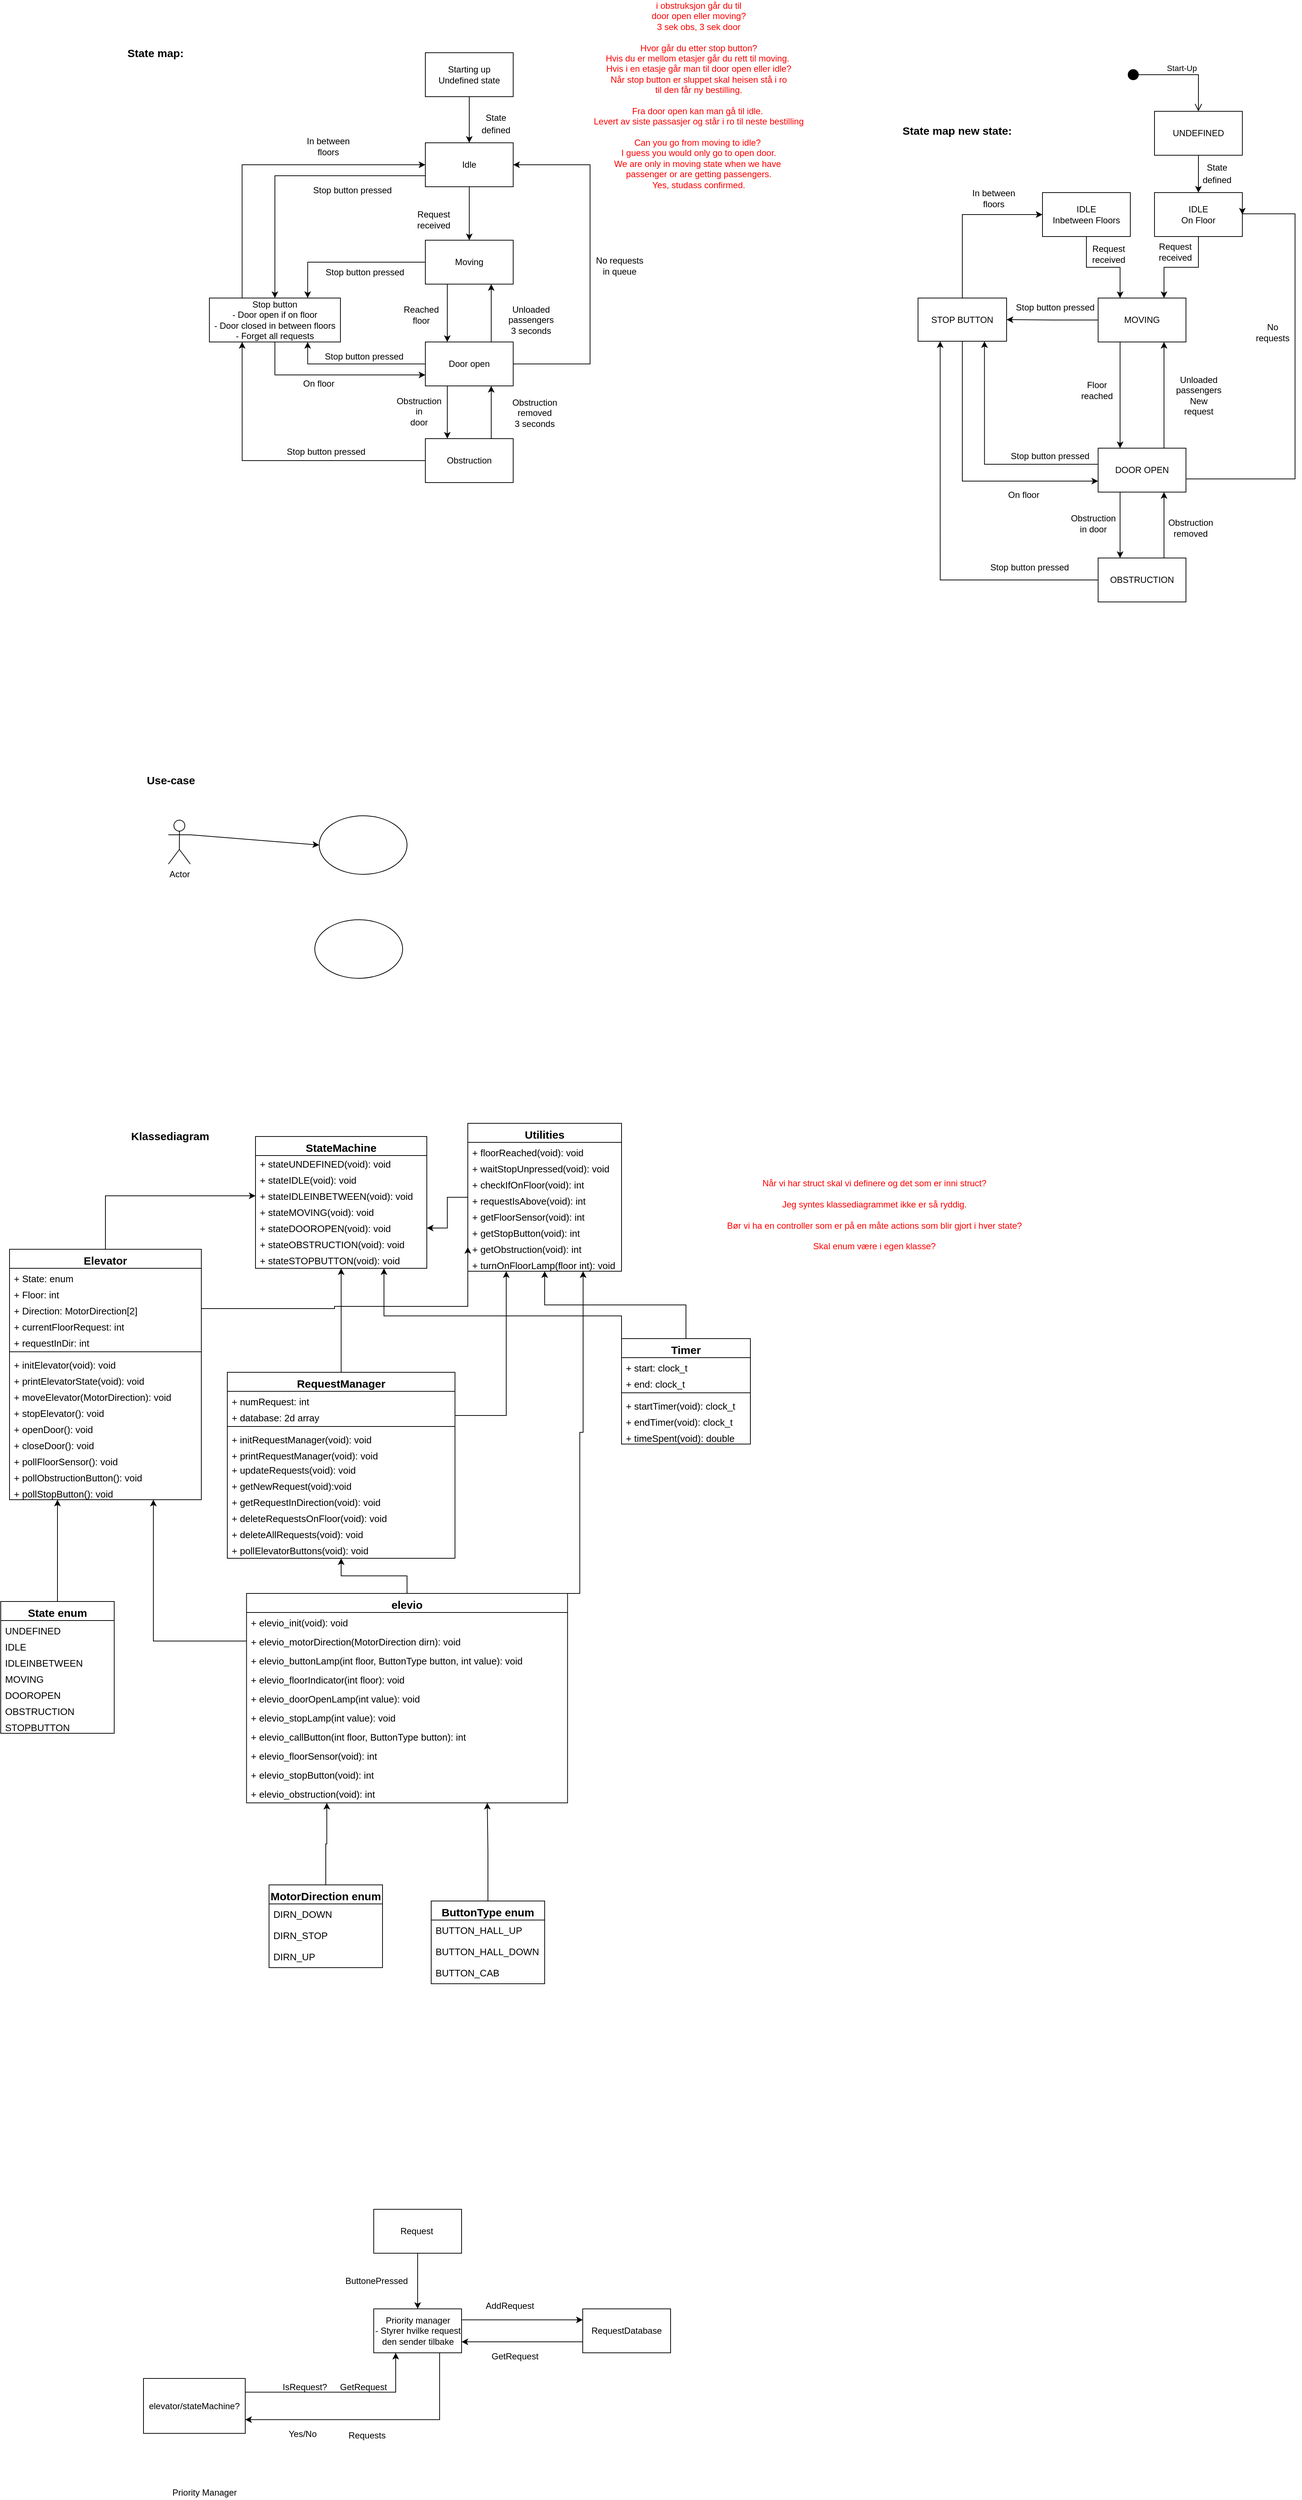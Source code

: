 <mxfile version="16.6.5" type="github">
  <diagram id="8NEq0hroGglhktnPBBMH" name="Page-1">
    <mxGraphModel dx="1985" dy="764" grid="0" gridSize="10" guides="1" tooltips="1" connect="1" arrows="1" fold="1" page="1" pageScale="1" pageWidth="827" pageHeight="1169" math="0" shadow="0">
      <root>
        <mxCell id="0" />
        <mxCell id="1" parent="0" />
        <mxCell id="E1bPl1AIaGPnapOTr_YQ-4" style="edgeStyle=orthogonalEdgeStyle;rounded=0;orthogonalLoop=1;jettySize=auto;html=1;exitX=0.5;exitY=1;exitDx=0;exitDy=0;entryX=0.5;entryY=0;entryDx=0;entryDy=0;" parent="1" source="E1bPl1AIaGPnapOTr_YQ-1" target="E1bPl1AIaGPnapOTr_YQ-2" edge="1">
          <mxGeometry relative="1" as="geometry" />
        </mxCell>
        <mxCell id="E1bPl1AIaGPnapOTr_YQ-1" value="Starting up&lt;br&gt;Undefined state" style="rounded=0;whiteSpace=wrap;html=1;" parent="1" vertex="1">
          <mxGeometry x="436" y="383" width="120" height="60" as="geometry" />
        </mxCell>
        <mxCell id="ezmMmhLHtiu1pCIrmiN--1" style="edgeStyle=orthogonalEdgeStyle;rounded=0;orthogonalLoop=1;jettySize=auto;html=1;exitX=0.5;exitY=1;exitDx=0;exitDy=0;" parent="1" source="E1bPl1AIaGPnapOTr_YQ-2" target="E1bPl1AIaGPnapOTr_YQ-5" edge="1">
          <mxGeometry relative="1" as="geometry" />
        </mxCell>
        <mxCell id="4tiK1OGF5JwUkhK5aCOU-34" style="edgeStyle=orthogonalEdgeStyle;rounded=0;orthogonalLoop=1;jettySize=auto;html=1;exitX=0;exitY=0.75;exitDx=0;exitDy=0;entryX=0.5;entryY=0;entryDx=0;entryDy=0;" parent="1" source="E1bPl1AIaGPnapOTr_YQ-2" target="E1bPl1AIaGPnapOTr_YQ-17" edge="1">
          <mxGeometry relative="1" as="geometry" />
        </mxCell>
        <mxCell id="E1bPl1AIaGPnapOTr_YQ-2" value="Idle" style="rounded=0;whiteSpace=wrap;html=1;" parent="1" vertex="1">
          <mxGeometry x="436" y="506" width="120" height="60" as="geometry" />
        </mxCell>
        <mxCell id="E1bPl1AIaGPnapOTr_YQ-13" style="edgeStyle=orthogonalEdgeStyle;rounded=0;orthogonalLoop=1;jettySize=auto;html=1;exitX=0.25;exitY=1;exitDx=0;exitDy=0;entryX=0.25;entryY=0;entryDx=0;entryDy=0;" parent="1" source="E1bPl1AIaGPnapOTr_YQ-5" target="E1bPl1AIaGPnapOTr_YQ-12" edge="1">
          <mxGeometry relative="1" as="geometry" />
        </mxCell>
        <mxCell id="E1bPl1AIaGPnapOTr_YQ-26" style="edgeStyle=orthogonalEdgeStyle;rounded=0;orthogonalLoop=1;jettySize=auto;html=1;exitX=0;exitY=0.5;exitDx=0;exitDy=0;entryX=0.75;entryY=0;entryDx=0;entryDy=0;fontSize=12;" parent="1" source="E1bPl1AIaGPnapOTr_YQ-5" target="E1bPl1AIaGPnapOTr_YQ-17" edge="1">
          <mxGeometry relative="1" as="geometry" />
        </mxCell>
        <mxCell id="E1bPl1AIaGPnapOTr_YQ-5" value="&lt;div&gt;Moving&lt;/div&gt;" style="rounded=0;whiteSpace=wrap;html=1;" parent="1" vertex="1">
          <mxGeometry x="436" y="639" width="120" height="60" as="geometry" />
        </mxCell>
        <mxCell id="E1bPl1AIaGPnapOTr_YQ-9" value="Request&lt;br&gt;received" style="text;html=1;align=center;verticalAlign=middle;resizable=0;points=[];autosize=1;strokeColor=none;fillColor=none;" parent="1" vertex="1">
          <mxGeometry x="419" y="595" width="55" height="32" as="geometry" />
        </mxCell>
        <mxCell id="E1bPl1AIaGPnapOTr_YQ-15" style="edgeStyle=orthogonalEdgeStyle;rounded=0;orthogonalLoop=1;jettySize=auto;html=1;exitX=0.75;exitY=0;exitDx=0;exitDy=0;entryX=0.75;entryY=1;entryDx=0;entryDy=0;" parent="1" source="E1bPl1AIaGPnapOTr_YQ-12" target="E1bPl1AIaGPnapOTr_YQ-5" edge="1">
          <mxGeometry relative="1" as="geometry" />
        </mxCell>
        <mxCell id="E1bPl1AIaGPnapOTr_YQ-22" style="edgeStyle=orthogonalEdgeStyle;rounded=0;orthogonalLoop=1;jettySize=auto;html=1;exitX=0.25;exitY=1;exitDx=0;exitDy=0;entryX=0.25;entryY=0;entryDx=0;entryDy=0;fontSize=12;" parent="1" source="E1bPl1AIaGPnapOTr_YQ-12" target="E1bPl1AIaGPnapOTr_YQ-18" edge="1">
          <mxGeometry relative="1" as="geometry" />
        </mxCell>
        <mxCell id="E1bPl1AIaGPnapOTr_YQ-27" style="edgeStyle=orthogonalEdgeStyle;rounded=0;orthogonalLoop=1;jettySize=auto;html=1;exitX=0;exitY=0.5;exitDx=0;exitDy=0;entryX=0.75;entryY=1;entryDx=0;entryDy=0;fontSize=12;" parent="1" source="E1bPl1AIaGPnapOTr_YQ-12" target="E1bPl1AIaGPnapOTr_YQ-17" edge="1">
          <mxGeometry relative="1" as="geometry" />
        </mxCell>
        <mxCell id="8vma9-YD2CByXny156sw-105" style="edgeStyle=orthogonalEdgeStyle;rounded=0;orthogonalLoop=1;jettySize=auto;html=1;exitX=1;exitY=0.5;exitDx=0;exitDy=0;entryX=1;entryY=0.5;entryDx=0;entryDy=0;fontSize=12;fontColor=#FF0000;" parent="1" source="E1bPl1AIaGPnapOTr_YQ-12" target="E1bPl1AIaGPnapOTr_YQ-2" edge="1">
          <mxGeometry relative="1" as="geometry">
            <Array as="points">
              <mxPoint x="661" y="808" />
              <mxPoint x="661" y="536" />
            </Array>
          </mxGeometry>
        </mxCell>
        <mxCell id="E1bPl1AIaGPnapOTr_YQ-12" value="Door open" style="rounded=0;whiteSpace=wrap;html=1;" parent="1" vertex="1">
          <mxGeometry x="436" y="778" width="120" height="60" as="geometry" />
        </mxCell>
        <mxCell id="E1bPl1AIaGPnapOTr_YQ-14" value="Reached&lt;br&gt;floor" style="text;html=1;align=center;verticalAlign=middle;resizable=0;points=[];autosize=1;strokeColor=none;fillColor=none;" parent="1" vertex="1">
          <mxGeometry x="400.5" y="725" width="58" height="32" as="geometry" />
        </mxCell>
        <mxCell id="E1bPl1AIaGPnapOTr_YQ-16" value="Unloaded &lt;br&gt;passengers&lt;br&gt;3 seconds" style="text;html=1;align=center;verticalAlign=middle;resizable=0;points=[];autosize=1;strokeColor=none;fillColor=none;" parent="1" vertex="1">
          <mxGeometry x="544" y="725" width="72" height="46" as="geometry" />
        </mxCell>
        <mxCell id="E1bPl1AIaGPnapOTr_YQ-31" style="edgeStyle=orthogonalEdgeStyle;rounded=0;orthogonalLoop=1;jettySize=auto;html=1;exitX=0.25;exitY=0;exitDx=0;exitDy=0;entryX=0;entryY=0.5;entryDx=0;entryDy=0;fontSize=12;" parent="1" source="E1bPl1AIaGPnapOTr_YQ-17" target="E1bPl1AIaGPnapOTr_YQ-2" edge="1">
          <mxGeometry relative="1" as="geometry" />
        </mxCell>
        <mxCell id="8vma9-YD2CByXny156sw-109" style="edgeStyle=orthogonalEdgeStyle;rounded=0;orthogonalLoop=1;jettySize=auto;html=1;exitX=0.5;exitY=1;exitDx=0;exitDy=0;entryX=0;entryY=0.75;entryDx=0;entryDy=0;fontSize=12;fontColor=#000000;" parent="1" source="E1bPl1AIaGPnapOTr_YQ-17" target="E1bPl1AIaGPnapOTr_YQ-12" edge="1">
          <mxGeometry relative="1" as="geometry" />
        </mxCell>
        <mxCell id="E1bPl1AIaGPnapOTr_YQ-17" value="&lt;div&gt;Stop button&lt;br&gt;&lt;/div&gt;- Door open if on floor&lt;br&gt;- Door closed in between floors&lt;br&gt;- Forget all requests" style="rounded=0;whiteSpace=wrap;html=1;" parent="1" vertex="1">
          <mxGeometry x="141" y="718" width="179" height="60" as="geometry" />
        </mxCell>
        <mxCell id="E1bPl1AIaGPnapOTr_YQ-24" style="edgeStyle=orthogonalEdgeStyle;rounded=0;orthogonalLoop=1;jettySize=auto;html=1;exitX=0.75;exitY=0;exitDx=0;exitDy=0;entryX=0.75;entryY=1;entryDx=0;entryDy=0;fontSize=12;" parent="1" source="E1bPl1AIaGPnapOTr_YQ-18" target="E1bPl1AIaGPnapOTr_YQ-12" edge="1">
          <mxGeometry relative="1" as="geometry" />
        </mxCell>
        <mxCell id="8vma9-YD2CByXny156sw-1" style="edgeStyle=orthogonalEdgeStyle;rounded=0;orthogonalLoop=1;jettySize=auto;html=1;exitX=0;exitY=0.5;exitDx=0;exitDy=0;entryX=0.25;entryY=1;entryDx=0;entryDy=0;" parent="1" source="E1bPl1AIaGPnapOTr_YQ-18" target="E1bPl1AIaGPnapOTr_YQ-17" edge="1">
          <mxGeometry relative="1" as="geometry" />
        </mxCell>
        <mxCell id="E1bPl1AIaGPnapOTr_YQ-18" value="&lt;div&gt;Obstruction&lt;/div&gt;" style="rounded=0;whiteSpace=wrap;html=1;" parent="1" vertex="1">
          <mxGeometry x="436" y="910" width="120" height="60" as="geometry" />
        </mxCell>
        <mxCell id="E1bPl1AIaGPnapOTr_YQ-19" value="&lt;font style=&quot;font-size: 15px&quot;&gt;&lt;b&gt;State map:&lt;/b&gt;&lt;/font&gt;" style="text;html=1;align=center;verticalAlign=middle;resizable=0;points=[];autosize=1;strokeColor=none;fillColor=none;" parent="1" vertex="1">
          <mxGeometry x="23" y="373" width="87" height="19" as="geometry" />
        </mxCell>
        <mxCell id="E1bPl1AIaGPnapOTr_YQ-21" value="&lt;font style=&quot;font-size: 12px&quot;&gt;State&lt;br&gt;&lt;/font&gt;&lt;div&gt;&lt;font style=&quot;font-size: 12px&quot;&gt;defined&lt;/font&gt;&lt;/div&gt;" style="text;html=1;align=center;verticalAlign=middle;resizable=0;points=[];autosize=1;strokeColor=none;fillColor=none;fontSize=14;" parent="1" vertex="1">
          <mxGeometry x="507" y="459" width="49" height="39" as="geometry" />
        </mxCell>
        <mxCell id="E1bPl1AIaGPnapOTr_YQ-23" value="&lt;div&gt;Obstruction&lt;/div&gt;&lt;div&gt;in&lt;/div&gt;&lt;div&gt;door&lt;br&gt;&lt;/div&gt;" style="text;html=1;align=center;verticalAlign=middle;resizable=0;points=[];autosize=1;strokeColor=none;fillColor=none;fontSize=12;" parent="1" vertex="1">
          <mxGeometry x="391" y="850" width="71" height="46" as="geometry" />
        </mxCell>
        <mxCell id="E1bPl1AIaGPnapOTr_YQ-25" value="Obstruction&lt;br&gt;&lt;div&gt;removed&lt;/div&gt;&lt;div&gt;3 seconds&lt;br&gt;&lt;/div&gt;" style="text;html=1;align=center;verticalAlign=middle;resizable=0;points=[];autosize=1;strokeColor=none;fillColor=none;fontSize=12;" parent="1" vertex="1">
          <mxGeometry x="549" y="852" width="71" height="46" as="geometry" />
        </mxCell>
        <mxCell id="E1bPl1AIaGPnapOTr_YQ-30" value="Stop button pressed" style="text;html=1;align=center;verticalAlign=middle;resizable=0;points=[];autosize=1;strokeColor=none;fillColor=none;fontSize=12;" parent="1" vertex="1">
          <mxGeometry x="294" y="674" width="117" height="18" as="geometry" />
        </mxCell>
        <mxCell id="E1bPl1AIaGPnapOTr_YQ-32" value="&lt;div&gt;In between &lt;br&gt;&lt;/div&gt;&lt;div&gt;floors&lt;br&gt;&lt;/div&gt;" style="text;html=1;align=center;verticalAlign=middle;resizable=0;points=[];autosize=1;strokeColor=none;fillColor=none;fontSize=12;" parent="1" vertex="1">
          <mxGeometry x="268" y="495" width="69" height="32" as="geometry" />
        </mxCell>
        <mxCell id="E1bPl1AIaGPnapOTr_YQ-35" value="Stop button pressed" style="text;html=1;align=center;verticalAlign=middle;resizable=0;points=[];autosize=1;strokeColor=none;fillColor=none;fontSize=12;" parent="1" vertex="1">
          <mxGeometry x="293" y="789" width="118" height="18" as="geometry" />
        </mxCell>
        <mxCell id="8vma9-YD2CByXny156sw-2" value="Stop button pressed" style="text;html=1;align=center;verticalAlign=middle;resizable=0;points=[];autosize=1;strokeColor=none;fillColor=none;fontSize=12;" parent="1" vertex="1">
          <mxGeometry x="241" y="919" width="118" height="18" as="geometry" />
        </mxCell>
        <mxCell id="8vma9-YD2CByXny156sw-3" value="&lt;b&gt;&lt;font style=&quot;font-size: 15px&quot;&gt;Use-case&lt;/font&gt;&lt;/b&gt;" style="text;html=1;align=center;verticalAlign=middle;resizable=0;points=[];autosize=1;strokeColor=none;fillColor=none;" parent="1" vertex="1">
          <mxGeometry x="50" y="1366" width="76" height="20" as="geometry" />
        </mxCell>
        <mxCell id="8vma9-YD2CByXny156sw-4" value="" style="ellipse;whiteSpace=wrap;html=1;" parent="1" vertex="1">
          <mxGeometry x="291" y="1425" width="120" height="80" as="geometry" />
        </mxCell>
        <mxCell id="8vma9-YD2CByXny156sw-5" value="" style="ellipse;whiteSpace=wrap;html=1;" parent="1" vertex="1">
          <mxGeometry x="285" y="1567" width="120" height="80" as="geometry" />
        </mxCell>
        <mxCell id="8vma9-YD2CByXny156sw-6" value="Actor" style="shape=umlActor;verticalLabelPosition=bottom;verticalAlign=top;html=1;outlineConnect=0;" parent="1" vertex="1">
          <mxGeometry x="85" y="1431" width="30" height="60" as="geometry" />
        </mxCell>
        <mxCell id="8vma9-YD2CByXny156sw-7" value="&lt;b&gt;&lt;font style=&quot;font-size: 15px&quot;&gt;Klassediagram&lt;/font&gt;&lt;/b&gt;" style="text;html=1;align=center;verticalAlign=middle;resizable=0;points=[];autosize=1;strokeColor=none;fillColor=none;" parent="1" vertex="1">
          <mxGeometry x="28" y="1852" width="117" height="20" as="geometry" />
        </mxCell>
        <mxCell id="8vma9-YD2CByXny156sw-12" value="" style="endArrow=classic;html=1;rounded=0;fontSize=15;exitX=1;exitY=0.333;exitDx=0;exitDy=0;exitPerimeter=0;entryX=0;entryY=0.5;entryDx=0;entryDy=0;" parent="1" source="8vma9-YD2CByXny156sw-6" target="8vma9-YD2CByXny156sw-4" edge="1">
          <mxGeometry width="50" height="50" relative="1" as="geometry">
            <mxPoint x="184" y="1486" as="sourcePoint" />
            <mxPoint x="234" y="1436" as="targetPoint" />
          </mxGeometry>
        </mxCell>
        <mxCell id="8vma9-YD2CByXny156sw-97" style="edgeStyle=orthogonalEdgeStyle;rounded=0;orthogonalLoop=1;jettySize=auto;html=1;exitX=0.5;exitY=0;exitDx=0;exitDy=0;entryX=0;entryY=0.5;entryDx=0;entryDy=0;fontSize=12;" parent="1" source="8vma9-YD2CByXny156sw-38" edge="1" target="0wdngHinSuh27ut5BOTm-3">
          <mxGeometry relative="1" as="geometry">
            <mxPoint x="330.37" y="2076.896" as="targetPoint" />
          </mxGeometry>
        </mxCell>
        <mxCell id="8vma9-YD2CByXny156sw-38" value="Elevator" style="swimlane;fontStyle=1;align=center;verticalAlign=top;childLayout=stackLayout;horizontal=1;startSize=26;horizontalStack=0;resizeParent=1;resizeParentMax=0;resizeLast=0;collapsible=1;marginBottom=0;rounded=0;fontSize=15;strokeColor=default;fillColor=none;" parent="1" vertex="1">
          <mxGeometry x="-132" y="2017" width="262" height="342" as="geometry" />
        </mxCell>
        <mxCell id="nlIJP6xhAfItz73Zc7wA-22" value="+ State: enum" style="text;strokeColor=none;fillColor=none;align=left;verticalAlign=top;spacingLeft=4;spacingRight=4;overflow=hidden;rotatable=0;points=[[0,0.5],[1,0.5]];portConstraint=eastwest;rounded=0;fontSize=13;spacing=2;" parent="8vma9-YD2CByXny156sw-38" vertex="1">
          <mxGeometry y="26" width="262" height="22" as="geometry" />
        </mxCell>
        <mxCell id="8vma9-YD2CByXny156sw-42" value="+ Floor: int" style="text;strokeColor=none;fillColor=none;align=left;verticalAlign=top;spacingLeft=4;spacingRight=4;overflow=hidden;rotatable=0;points=[[0,0.5],[1,0.5]];portConstraint=eastwest;rounded=0;fontSize=13;" parent="8vma9-YD2CByXny156sw-38" vertex="1">
          <mxGeometry y="48" width="262" height="22" as="geometry" />
        </mxCell>
        <mxCell id="ezmMmhLHtiu1pCIrmiN--4" value="+ Direction: MotorDirection[2]" style="text;strokeColor=none;fillColor=none;align=left;verticalAlign=top;spacingLeft=4;spacingRight=4;overflow=hidden;rotatable=0;points=[[0,0.5],[1,0.5]];portConstraint=eastwest;rounded=0;fontSize=13;" parent="8vma9-YD2CByXny156sw-38" vertex="1">
          <mxGeometry y="70" width="262" height="22" as="geometry" />
        </mxCell>
        <mxCell id="0wdngHinSuh27ut5BOTm-25" value="+ currentFloorRequest: int" style="text;strokeColor=none;fillColor=none;align=left;verticalAlign=top;spacingLeft=4;spacingRight=4;overflow=hidden;rotatable=0;points=[[0,0.5],[1,0.5]];portConstraint=eastwest;rounded=0;fontSize=13;" vertex="1" parent="8vma9-YD2CByXny156sw-38">
          <mxGeometry y="92" width="262" height="22" as="geometry" />
        </mxCell>
        <mxCell id="8vma9-YD2CByXny156sw-44" value="+ requestInDir: int" style="text;strokeColor=none;fillColor=none;align=left;verticalAlign=top;spacingLeft=4;spacingRight=4;overflow=hidden;rotatable=0;points=[[0,0.5],[1,0.5]];portConstraint=eastwest;rounded=0;fontSize=13;" parent="8vma9-YD2CByXny156sw-38" vertex="1">
          <mxGeometry y="114" width="262" height="22" as="geometry" />
        </mxCell>
        <mxCell id="8vma9-YD2CByXny156sw-40" value="" style="line;strokeWidth=1;fillColor=none;align=left;verticalAlign=middle;spacingTop=-1;spacingLeft=3;spacingRight=3;rotatable=0;labelPosition=right;points=[];portConstraint=eastwest;rounded=0;fontSize=15;" parent="8vma9-YD2CByXny156sw-38" vertex="1">
          <mxGeometry y="136" width="262" height="8" as="geometry" />
        </mxCell>
        <mxCell id="nlIJP6xhAfItz73Zc7wA-23" value="+ initElevator(void): void" style="text;strokeColor=none;fillColor=none;align=left;verticalAlign=top;spacingLeft=4;spacingRight=4;overflow=hidden;rotatable=0;points=[[0,0.5],[1,0.5]];portConstraint=eastwest;rounded=0;fontSize=13;" parent="8vma9-YD2CByXny156sw-38" vertex="1">
          <mxGeometry y="144" width="262" height="22" as="geometry" />
        </mxCell>
        <mxCell id="EnAMBwSka9buMLvnO4fD-1" value="+ printElevatorState(void): void" style="text;strokeColor=none;fillColor=none;align=left;verticalAlign=top;spacingLeft=4;spacingRight=4;overflow=hidden;rotatable=0;points=[[0,0.5],[1,0.5]];portConstraint=eastwest;rounded=0;fontSize=13;" parent="8vma9-YD2CByXny156sw-38" vertex="1">
          <mxGeometry y="166" width="262" height="22" as="geometry" />
        </mxCell>
        <mxCell id="ezmMmhLHtiu1pCIrmiN--6" value="+ moveElevator(MotorDirection): void" style="text;strokeColor=none;fillColor=none;align=left;verticalAlign=top;spacingLeft=4;spacingRight=4;overflow=hidden;rotatable=0;points=[[0,0.5],[1,0.5]];portConstraint=eastwest;rounded=0;fontSize=13;" parent="8vma9-YD2CByXny156sw-38" vertex="1">
          <mxGeometry y="188" width="262" height="22" as="geometry" />
        </mxCell>
        <mxCell id="hNTc1dc5Zp9DsaBvD3bX-2" value="+ stopElevator(): void" style="text;strokeColor=none;fillColor=none;align=left;verticalAlign=top;spacingLeft=4;spacingRight=4;overflow=hidden;rotatable=0;points=[[0,0.5],[1,0.5]];portConstraint=eastwest;rounded=0;fontSize=13;" parent="8vma9-YD2CByXny156sw-38" vertex="1">
          <mxGeometry y="210" width="262" height="22" as="geometry" />
        </mxCell>
        <mxCell id="ezmMmhLHtiu1pCIrmiN--8" value="+ openDoor(): void" style="text;strokeColor=none;fillColor=none;align=left;verticalAlign=top;spacingLeft=4;spacingRight=4;overflow=hidden;rotatable=0;points=[[0,0.5],[1,0.5]];portConstraint=eastwest;rounded=0;fontSize=13;" parent="8vma9-YD2CByXny156sw-38" vertex="1">
          <mxGeometry y="232" width="262" height="22" as="geometry" />
        </mxCell>
        <mxCell id="0wdngHinSuh27ut5BOTm-26" value="+ closeDoor(): void" style="text;strokeColor=none;fillColor=none;align=left;verticalAlign=top;spacingLeft=4;spacingRight=4;overflow=hidden;rotatable=0;points=[[0,0.5],[1,0.5]];portConstraint=eastwest;rounded=0;fontSize=13;" vertex="1" parent="8vma9-YD2CByXny156sw-38">
          <mxGeometry y="254" width="262" height="22" as="geometry" />
        </mxCell>
        <mxCell id="0wdngHinSuh27ut5BOTm-27" value="+ pollFloorSensor(): void" style="text;strokeColor=none;fillColor=none;align=left;verticalAlign=top;spacingLeft=4;spacingRight=4;overflow=hidden;rotatable=0;points=[[0,0.5],[1,0.5]];portConstraint=eastwest;rounded=0;fontSize=13;" vertex="1" parent="8vma9-YD2CByXny156sw-38">
          <mxGeometry y="276" width="262" height="22" as="geometry" />
        </mxCell>
        <mxCell id="0wdngHinSuh27ut5BOTm-28" value="+ pollObstructionButton(): void" style="text;strokeColor=none;fillColor=none;align=left;verticalAlign=top;spacingLeft=4;spacingRight=4;overflow=hidden;rotatable=0;points=[[0,0.5],[1,0.5]];portConstraint=eastwest;rounded=0;fontSize=13;" vertex="1" parent="8vma9-YD2CByXny156sw-38">
          <mxGeometry y="298" width="262" height="22" as="geometry" />
        </mxCell>
        <mxCell id="ezmMmhLHtiu1pCIrmiN--59" value="+ pollStopButton(): void" style="text;strokeColor=none;fillColor=none;align=left;verticalAlign=top;spacingLeft=4;spacingRight=4;overflow=hidden;rotatable=0;points=[[0,0.5],[1,0.5]];portConstraint=eastwest;rounded=0;fontSize=13;" parent="8vma9-YD2CByXny156sw-38" vertex="1">
          <mxGeometry y="320" width="262" height="22" as="geometry" />
        </mxCell>
        <mxCell id="8vma9-YD2CByXny156sw-99" style="edgeStyle=orthogonalEdgeStyle;rounded=0;orthogonalLoop=1;jettySize=auto;html=1;exitX=0.5;exitY=0;exitDx=0;exitDy=0;fontSize=12;entryX=0.5;entryY=1;entryDx=0;entryDy=0;" parent="1" source="8vma9-YD2CByXny156sw-49" edge="1" target="8vma9-YD2CByXny156sw-90">
          <mxGeometry relative="1" as="geometry">
            <mxPoint x="395" y="2082" as="targetPoint" />
          </mxGeometry>
        </mxCell>
        <mxCell id="8vma9-YD2CByXny156sw-49" value="RequestManager" style="swimlane;fontStyle=1;align=center;verticalAlign=top;childLayout=stackLayout;horizontal=1;startSize=26;horizontalStack=0;resizeParent=1;resizeParentMax=0;resizeLast=0;collapsible=1;marginBottom=0;rounded=0;fontSize=15;strokeColor=default;fillColor=none;" parent="1" vertex="1">
          <mxGeometry x="165.5" y="2185" width="311" height="254" as="geometry" />
        </mxCell>
        <mxCell id="ezmMmhLHtiu1pCIrmiN--47" value="+ numRequest: int" style="text;strokeColor=none;fillColor=none;align=left;verticalAlign=top;spacingLeft=4;spacingRight=4;overflow=hidden;rotatable=0;points=[[0,0.5],[1,0.5]];portConstraint=eastwest;rounded=0;fontSize=13;" parent="8vma9-YD2CByXny156sw-49" vertex="1">
          <mxGeometry y="26" width="311" height="22" as="geometry" />
        </mxCell>
        <mxCell id="0wdngHinSuh27ut5BOTm-31" value="+ database: 2d array" style="text;strokeColor=none;fillColor=none;align=left;verticalAlign=top;spacingLeft=4;spacingRight=4;overflow=hidden;rotatable=0;points=[[0,0.5],[1,0.5]];portConstraint=eastwest;rounded=0;fontSize=13;" vertex="1" parent="8vma9-YD2CByXny156sw-49">
          <mxGeometry y="48" width="311" height="22" as="geometry" />
        </mxCell>
        <mxCell id="8vma9-YD2CByXny156sw-51" value="" style="line;strokeWidth=1;fillColor=none;align=left;verticalAlign=middle;spacingTop=-1;spacingLeft=3;spacingRight=3;rotatable=0;labelPosition=right;points=[];portConstraint=eastwest;rounded=0;fontSize=15;" parent="8vma9-YD2CByXny156sw-49" vertex="1">
          <mxGeometry y="70" width="311" height="8" as="geometry" />
        </mxCell>
        <mxCell id="8vma9-YD2CByXny156sw-52" value="+ initRequestManager(void): void" style="text;strokeColor=none;fillColor=none;align=left;verticalAlign=top;spacingLeft=4;spacingRight=4;overflow=hidden;rotatable=0;points=[[0,0.5],[1,0.5]];portConstraint=eastwest;rounded=0;fontSize=13;" parent="8vma9-YD2CByXny156sw-49" vertex="1">
          <mxGeometry y="78" width="311" height="22" as="geometry" />
        </mxCell>
        <mxCell id="0wdngHinSuh27ut5BOTm-29" value="+ printRequestManager(void): void" style="text;strokeColor=none;fillColor=none;align=left;verticalAlign=top;spacingLeft=4;spacingRight=4;overflow=hidden;rotatable=0;points=[[0,0.5],[1,0.5]];portConstraint=eastwest;rounded=0;fontSize=13;" vertex="1" parent="8vma9-YD2CByXny156sw-49">
          <mxGeometry y="100" width="311" height="22" as="geometry" />
        </mxCell>
        <mxCell id="8vma9-YD2CByXny156sw-88" value="+ updateRequests(void): void" style="text;strokeColor=none;fillColor=none;align=left;verticalAlign=middle;spacingLeft=4;spacingRight=4;overflow=hidden;rotatable=0;points=[[0,0.5],[1,0.5]];portConstraint=eastwest;rounded=0;fontSize=13;" parent="8vma9-YD2CByXny156sw-49" vertex="1">
          <mxGeometry y="122" width="311" height="22" as="geometry" />
        </mxCell>
        <mxCell id="hNTc1dc5Zp9DsaBvD3bX-1" value="+ getNewRequest(void):void" style="text;strokeColor=none;fillColor=none;align=left;verticalAlign=middle;spacingLeft=4;spacingRight=4;overflow=hidden;rotatable=0;points=[[0,0.5],[1,0.5]];portConstraint=eastwest;rounded=0;fontSize=13;" parent="8vma9-YD2CByXny156sw-49" vertex="1">
          <mxGeometry y="144" width="311" height="22" as="geometry" />
        </mxCell>
        <mxCell id="nlIJP6xhAfItz73Zc7wA-25" value="+ getRequestInDirection(void): void" style="text;strokeColor=none;fillColor=none;align=left;verticalAlign=middle;spacingLeft=4;spacingRight=4;overflow=hidden;rotatable=0;points=[[0,0.5],[1,0.5]];portConstraint=eastwest;rounded=0;fontSize=13;" parent="8vma9-YD2CByXny156sw-49" vertex="1">
          <mxGeometry y="166" width="311" height="22" as="geometry" />
        </mxCell>
        <mxCell id="nlIJP6xhAfItz73Zc7wA-27" value="+ deleteRequestsOnFloor(void): void" style="text;strokeColor=none;fillColor=none;align=left;verticalAlign=middle;spacingLeft=4;spacingRight=4;overflow=hidden;rotatable=0;points=[[0,0.5],[1,0.5]];portConstraint=eastwest;rounded=0;fontSize=13;" parent="8vma9-YD2CByXny156sw-49" vertex="1">
          <mxGeometry y="188" width="311" height="22" as="geometry" />
        </mxCell>
        <mxCell id="nlIJP6xhAfItz73Zc7wA-28" value="+ deleteAllRequests(void): void" style="text;strokeColor=none;fillColor=none;align=left;verticalAlign=middle;spacingLeft=4;spacingRight=4;overflow=hidden;rotatable=0;points=[[0,0.5],[1,0.5]];portConstraint=eastwest;rounded=0;fontSize=13;" parent="8vma9-YD2CByXny156sw-49" vertex="1">
          <mxGeometry y="210" width="311" height="22" as="geometry" />
        </mxCell>
        <mxCell id="0wdngHinSuh27ut5BOTm-30" value="+ pollElevatorButtons(void): void" style="text;strokeColor=none;fillColor=none;align=left;verticalAlign=middle;spacingLeft=4;spacingRight=4;overflow=hidden;rotatable=0;points=[[0,0.5],[1,0.5]];portConstraint=eastwest;rounded=0;fontSize=13;" vertex="1" parent="8vma9-YD2CByXny156sw-49">
          <mxGeometry y="232" width="311" height="22" as="geometry" />
        </mxCell>
        <mxCell id="0wdngHinSuh27ut5BOTm-66" style="edgeStyle=orthogonalEdgeStyle;rounded=0;orthogonalLoop=1;jettySize=auto;html=1;exitX=0.5;exitY=0;exitDx=0;exitDy=0;entryX=0.5;entryY=1;entryDx=0;entryDy=0;fontSize=13;fontColor=#000000;" edge="1" parent="1" source="8vma9-YD2CByXny156sw-58" target="0wdngHinSuh27ut5BOTm-53">
          <mxGeometry relative="1" as="geometry" />
        </mxCell>
        <mxCell id="8vma9-YD2CByXny156sw-58" value="Timer" style="swimlane;fontStyle=1;align=center;verticalAlign=top;childLayout=stackLayout;horizontal=1;startSize=26;horizontalStack=0;resizeParent=1;resizeParentMax=0;resizeLast=0;collapsible=1;marginBottom=0;rounded=0;fontSize=15;strokeColor=default;fillColor=none;" parent="1" vertex="1">
          <mxGeometry x="704" y="2139" width="176" height="144" as="geometry" />
        </mxCell>
        <mxCell id="8vma9-YD2CByXny156sw-61" value="+ start: clock_t" style="text;strokeColor=none;fillColor=none;align=left;verticalAlign=top;spacingLeft=4;spacingRight=4;overflow=hidden;rotatable=0;points=[[0,0.5],[1,0.5]];portConstraint=eastwest;rounded=0;fontSize=13;spacing=2;" parent="8vma9-YD2CByXny156sw-58" vertex="1">
          <mxGeometry y="26" width="176" height="22" as="geometry" />
        </mxCell>
        <mxCell id="0wdngHinSuh27ut5BOTm-48" value="+ end: clock_t" style="text;strokeColor=none;fillColor=none;align=left;verticalAlign=top;spacingLeft=4;spacingRight=4;overflow=hidden;rotatable=0;points=[[0,0.5],[1,0.5]];portConstraint=eastwest;rounded=0;fontSize=13;" vertex="1" parent="8vma9-YD2CByXny156sw-58">
          <mxGeometry y="48" width="176" height="22" as="geometry" />
        </mxCell>
        <mxCell id="8vma9-YD2CByXny156sw-60" value="" style="line;strokeWidth=1;fillColor=none;align=left;verticalAlign=middle;spacingTop=-1;spacingLeft=3;spacingRight=3;rotatable=0;labelPosition=right;points=[];portConstraint=eastwest;rounded=0;fontSize=15;" parent="8vma9-YD2CByXny156sw-58" vertex="1">
          <mxGeometry y="70" width="176" height="8" as="geometry" />
        </mxCell>
        <mxCell id="8vma9-YD2CByXny156sw-62" value="+ startTimer(void): clock_t" style="text;strokeColor=none;fillColor=none;align=left;verticalAlign=top;spacingLeft=4;spacingRight=4;overflow=hidden;rotatable=0;points=[[0,0.5],[1,0.5]];portConstraint=eastwest;rounded=0;fontSize=13;" parent="8vma9-YD2CByXny156sw-58" vertex="1">
          <mxGeometry y="78" width="176" height="22" as="geometry" />
        </mxCell>
        <mxCell id="0wdngHinSuh27ut5BOTm-50" value="+ endTimer(void): clock_t" style="text;strokeColor=none;fillColor=none;align=left;verticalAlign=top;spacingLeft=4;spacingRight=4;overflow=hidden;rotatable=0;points=[[0,0.5],[1,0.5]];portConstraint=eastwest;rounded=0;fontSize=13;" vertex="1" parent="8vma9-YD2CByXny156sw-58">
          <mxGeometry y="100" width="176" height="22" as="geometry" />
        </mxCell>
        <mxCell id="nlIJP6xhAfItz73Zc7wA-29" value="+ timeSpent(void): double" style="text;strokeColor=none;fillColor=none;align=left;verticalAlign=top;spacingLeft=4;spacingRight=4;overflow=hidden;rotatable=0;points=[[0,0.5],[1,0.5]];portConstraint=eastwest;rounded=0;fontSize=13;" parent="8vma9-YD2CByXny156sw-58" vertex="1">
          <mxGeometry y="122" width="176" height="22" as="geometry" />
        </mxCell>
        <mxCell id="0wdngHinSuh27ut5BOTm-70" style="edgeStyle=orthogonalEdgeStyle;rounded=0;orthogonalLoop=1;jettySize=auto;html=1;exitX=0.5;exitY=0;exitDx=0;exitDy=0;fontSize=13;fontColor=#000000;entryX=0.75;entryY=1;entryDx=0;entryDy=0;" edge="1" parent="1" source="8vma9-YD2CByXny156sw-65" target="0wdngHinSuh27ut5BOTm-53">
          <mxGeometry relative="1" as="geometry">
            <mxPoint x="657" y="2064" as="targetPoint" />
            <Array as="points">
              <mxPoint x="647" y="2487" />
              <mxPoint x="647" y="2267" />
              <mxPoint x="652" y="2267" />
            </Array>
          </mxGeometry>
        </mxCell>
        <mxCell id="0wdngHinSuh27ut5BOTm-71" style="edgeStyle=orthogonalEdgeStyle;rounded=0;orthogonalLoop=1;jettySize=auto;html=1;exitX=0.5;exitY=0;exitDx=0;exitDy=0;entryX=0.5;entryY=1;entryDx=0;entryDy=0;fontSize=13;fontColor=#000000;" edge="1" parent="1" source="8vma9-YD2CByXny156sw-65" target="8vma9-YD2CByXny156sw-49">
          <mxGeometry relative="1" as="geometry" />
        </mxCell>
        <mxCell id="8vma9-YD2CByXny156sw-65" value="elevio" style="swimlane;fontStyle=1;align=center;verticalAlign=top;childLayout=stackLayout;horizontal=1;startSize=26;horizontalStack=0;resizeParent=1;resizeParentMax=0;resizeLast=0;collapsible=1;marginBottom=0;rounded=0;fontSize=15;strokeColor=default;fillColor=none;" parent="1" vertex="1">
          <mxGeometry x="191.75" y="2487" width="438.5" height="286" as="geometry" />
        </mxCell>
        <mxCell id="8vma9-YD2CByXny156sw-68" value="+ elevio_init(void): void" style="text;strokeColor=none;fillColor=none;align=left;verticalAlign=top;spacingLeft=4;spacingRight=4;overflow=hidden;rotatable=0;points=[[0,0.5],[1,0.5]];portConstraint=eastwest;rounded=0;fontSize=13;" parent="8vma9-YD2CByXny156sw-65" vertex="1">
          <mxGeometry y="26" width="438.5" height="26" as="geometry" />
        </mxCell>
        <mxCell id="8vma9-YD2CByXny156sw-70" value="+ elevio_motorDirection(MotorDirection dirn): void" style="text;strokeColor=none;fillColor=none;align=left;verticalAlign=top;spacingLeft=4;spacingRight=4;overflow=hidden;rotatable=0;points=[[0,0.5],[1,0.5]];portConstraint=eastwest;rounded=0;fontSize=13;" parent="8vma9-YD2CByXny156sw-65" vertex="1">
          <mxGeometry y="52" width="438.5" height="26" as="geometry" />
        </mxCell>
        <mxCell id="8vma9-YD2CByXny156sw-74" value="+ elevio_buttonLamp(int floor, ButtonType button, int value): void" style="text;strokeColor=none;fillColor=none;align=left;verticalAlign=top;spacingLeft=4;spacingRight=4;overflow=hidden;rotatable=0;points=[[0,0.5],[1,0.5]];portConstraint=eastwest;rounded=0;fontSize=13;" parent="8vma9-YD2CByXny156sw-65" vertex="1">
          <mxGeometry y="78" width="438.5" height="26" as="geometry" />
        </mxCell>
        <mxCell id="8vma9-YD2CByXny156sw-75" value="+ elevio_floorIndicator(int floor): void" style="text;strokeColor=none;fillColor=none;align=left;verticalAlign=top;spacingLeft=4;spacingRight=4;overflow=hidden;rotatable=0;points=[[0,0.5],[1,0.5]];portConstraint=eastwest;rounded=0;fontSize=13;" parent="8vma9-YD2CByXny156sw-65" vertex="1">
          <mxGeometry y="104" width="438.5" height="26" as="geometry" />
        </mxCell>
        <mxCell id="8vma9-YD2CByXny156sw-76" value="+ elevio_doorOpenLamp(int value): void" style="text;strokeColor=none;fillColor=none;align=left;verticalAlign=top;spacingLeft=4;spacingRight=4;overflow=hidden;rotatable=0;points=[[0,0.5],[1,0.5]];portConstraint=eastwest;rounded=0;fontSize=13;" parent="8vma9-YD2CByXny156sw-65" vertex="1">
          <mxGeometry y="130" width="438.5" height="26" as="geometry" />
        </mxCell>
        <mxCell id="8vma9-YD2CByXny156sw-77" value="+ elevio_stopLamp(int value): void" style="text;strokeColor=none;fillColor=none;align=left;verticalAlign=top;spacingLeft=4;spacingRight=4;overflow=hidden;rotatable=0;points=[[0,0.5],[1,0.5]];portConstraint=eastwest;rounded=0;fontSize=13;" parent="8vma9-YD2CByXny156sw-65" vertex="1">
          <mxGeometry y="156" width="438.5" height="26" as="geometry" />
        </mxCell>
        <mxCell id="8vma9-YD2CByXny156sw-78" value="+ elevio_callButton(int floor, ButtonType button): int" style="text;strokeColor=none;fillColor=none;align=left;verticalAlign=top;spacingLeft=4;spacingRight=4;overflow=hidden;rotatable=0;points=[[0,0.5],[1,0.5]];portConstraint=eastwest;rounded=0;fontSize=13;" parent="8vma9-YD2CByXny156sw-65" vertex="1">
          <mxGeometry y="182" width="438.5" height="26" as="geometry" />
        </mxCell>
        <mxCell id="8vma9-YD2CByXny156sw-79" value="+ elevio_floorSensor(void): int" style="text;strokeColor=none;fillColor=none;align=left;verticalAlign=top;spacingLeft=4;spacingRight=4;overflow=hidden;rotatable=0;points=[[0,0.5],[1,0.5]];portConstraint=eastwest;rounded=0;fontSize=13;" parent="8vma9-YD2CByXny156sw-65" vertex="1">
          <mxGeometry y="208" width="438.5" height="26" as="geometry" />
        </mxCell>
        <mxCell id="8vma9-YD2CByXny156sw-80" value="+ elevio_stopButton(void): int" style="text;strokeColor=none;fillColor=none;align=left;verticalAlign=top;spacingLeft=4;spacingRight=4;overflow=hidden;rotatable=0;points=[[0,0.5],[1,0.5]];portConstraint=eastwest;rounded=0;fontSize=13;" parent="8vma9-YD2CByXny156sw-65" vertex="1">
          <mxGeometry y="234" width="438.5" height="26" as="geometry" />
        </mxCell>
        <mxCell id="8vma9-YD2CByXny156sw-81" value="+ elevio_obstruction(void): int" style="text;strokeColor=none;fillColor=none;align=left;verticalAlign=top;spacingLeft=4;spacingRight=4;overflow=hidden;rotatable=0;points=[[0,0.5],[1,0.5]];portConstraint=eastwest;rounded=0;fontSize=13;" parent="8vma9-YD2CByXny156sw-65" vertex="1">
          <mxGeometry y="260" width="438.5" height="26" as="geometry" />
        </mxCell>
        <mxCell id="8vma9-YD2CByXny156sw-90" value="StateMachine" style="swimlane;fontStyle=1;align=center;verticalAlign=top;childLayout=stackLayout;horizontal=1;startSize=26;horizontalStack=0;resizeParent=1;resizeParentMax=0;resizeLast=0;collapsible=1;marginBottom=0;rounded=0;fontSize=15;strokeColor=default;fillColor=none;" parent="1" vertex="1">
          <mxGeometry x="204" y="1863" width="234" height="180" as="geometry" />
        </mxCell>
        <mxCell id="0wdngHinSuh27ut5BOTm-5" value="+ stateUNDEFINED(void): void" style="text;strokeColor=none;fillColor=none;align=left;verticalAlign=middle;spacingLeft=4;spacingRight=4;overflow=hidden;rotatable=0;points=[[0,0.5],[1,0.5]];portConstraint=eastwest;rounded=0;fontSize=13;" vertex="1" parent="8vma9-YD2CByXny156sw-90">
          <mxGeometry y="26" width="234" height="22" as="geometry" />
        </mxCell>
        <mxCell id="0wdngHinSuh27ut5BOTm-4" value="+ stateIDLE(void): void" style="text;strokeColor=none;fillColor=none;align=left;verticalAlign=middle;spacingLeft=4;spacingRight=4;overflow=hidden;rotatable=0;points=[[0,0.5],[1,0.5]];portConstraint=eastwest;rounded=0;fontSize=13;" vertex="1" parent="8vma9-YD2CByXny156sw-90">
          <mxGeometry y="48" width="234" height="22" as="geometry" />
        </mxCell>
        <mxCell id="0wdngHinSuh27ut5BOTm-3" value="+ stateIDLEINBETWEEN(void): void" style="text;strokeColor=none;fillColor=none;align=left;verticalAlign=middle;spacingLeft=4;spacingRight=4;overflow=hidden;rotatable=0;points=[[0,0.5],[1,0.5]];portConstraint=eastwest;rounded=0;fontSize=13;" vertex="1" parent="8vma9-YD2CByXny156sw-90">
          <mxGeometry y="70" width="234" height="22" as="geometry" />
        </mxCell>
        <mxCell id="0wdngHinSuh27ut5BOTm-2" value="+ stateMOVING(void): void" style="text;strokeColor=none;fillColor=none;align=left;verticalAlign=middle;spacingLeft=4;spacingRight=4;overflow=hidden;rotatable=0;points=[[0,0.5],[1,0.5]];portConstraint=eastwest;rounded=0;fontSize=13;" vertex="1" parent="8vma9-YD2CByXny156sw-90">
          <mxGeometry y="92" width="234" height="22" as="geometry" />
        </mxCell>
        <mxCell id="0wdngHinSuh27ut5BOTm-1" value="+ stateDOOROPEN(void): void" style="text;strokeColor=none;fillColor=none;align=left;verticalAlign=middle;spacingLeft=4;spacingRight=4;overflow=hidden;rotatable=0;points=[[0,0.5],[1,0.5]];portConstraint=eastwest;rounded=0;fontSize=13;" vertex="1" parent="8vma9-YD2CByXny156sw-90">
          <mxGeometry y="114" width="234" height="22" as="geometry" />
        </mxCell>
        <mxCell id="0wdngHinSuh27ut5BOTm-6" value="+ stateOBSTRUCTION(void): void" style="text;strokeColor=none;fillColor=none;align=left;verticalAlign=middle;spacingLeft=4;spacingRight=4;overflow=hidden;rotatable=0;points=[[0,0.5],[1,0.5]];portConstraint=eastwest;rounded=0;fontSize=13;" vertex="1" parent="8vma9-YD2CByXny156sw-90">
          <mxGeometry y="136" width="234" height="22" as="geometry" />
        </mxCell>
        <mxCell id="8vma9-YD2CByXny156sw-103" value="+ stateSTOPBUTTON(void): void" style="text;strokeColor=none;fillColor=none;align=left;verticalAlign=middle;spacingLeft=4;spacingRight=4;overflow=hidden;rotatable=0;points=[[0,0.5],[1,0.5]];portConstraint=eastwest;rounded=0;fontSize=13;" parent="8vma9-YD2CByXny156sw-90" vertex="1">
          <mxGeometry y="158" width="234" height="22" as="geometry" />
        </mxCell>
        <mxCell id="8vma9-YD2CByXny156sw-104" value="i obstruksjon går du til&lt;br&gt;door open eller moving?&lt;br&gt;3 sek obs, 3 sek door&lt;br&gt;&lt;br&gt;Hvor går du etter stop button?&lt;br&gt;Hvis du er mellom etasjer går du rett til moving.&amp;nbsp;&lt;br&gt;Hvis i en etasje går man til door open eller idle?&lt;br&gt;&lt;div&gt;Når stop button er sluppet skal heisen stå i ro &lt;br&gt;&lt;/div&gt;&lt;div&gt;til den får ny bestilling. &lt;br&gt;&lt;/div&gt;&lt;div&gt;&lt;br&gt;&lt;/div&gt;Fra door open kan man gå til idle.&amp;nbsp;&lt;br&gt;Levert av siste passasjer og står i ro til neste bestilling&lt;br&gt;&lt;br&gt;Can you go from moving to idle?&amp;nbsp;&lt;br&gt;I guess you would only go to open door.&lt;br&gt;We are only in moving state when we have&amp;nbsp;&lt;br&gt;&lt;div&gt;passenger or are getting passengers.&lt;/div&gt;&lt;div&gt;Yes, studass confirmed.&lt;br&gt;&lt;/div&gt;" style="text;html=1;align=center;verticalAlign=middle;resizable=0;points=[];autosize=1;strokeColor=none;fillColor=none;fontSize=12;fontColor=#FF0000;" parent="1" vertex="1">
          <mxGeometry x="661" y="313" width="295" height="256" as="geometry" />
        </mxCell>
        <mxCell id="8vma9-YD2CByXny156sw-106" value="&lt;font color=&quot;#000000&quot;&gt;No requests&lt;br&gt;in queue&lt;br&gt;&lt;/font&gt;" style="text;html=1;align=center;verticalAlign=middle;resizable=0;points=[];autosize=1;strokeColor=none;fillColor=none;fontSize=12;fontColor=#FF0000;" parent="1" vertex="1">
          <mxGeometry x="663" y="658" width="75" height="32" as="geometry" />
        </mxCell>
        <mxCell id="8vma9-YD2CByXny156sw-110" value="On floor" style="text;html=1;align=center;verticalAlign=middle;resizable=0;points=[];autosize=1;strokeColor=none;fillColor=none;fontSize=12;fontColor=#000000;" parent="1" vertex="1">
          <mxGeometry x="263" y="826" width="53" height="18" as="geometry" />
        </mxCell>
        <mxCell id="8vma9-YD2CByXny156sw-112" value="&lt;div&gt;Når vi har struct skal vi definere og det som er inni struct?&lt;/div&gt;&lt;div&gt;&lt;br&gt;&lt;/div&gt;&lt;div&gt;Jeg syntes klassediagrammet ikke er så ryddig.&lt;/div&gt;&lt;div&gt;&lt;br&gt;&lt;/div&gt;&lt;div&gt;Bør vi ha en controller som er på en måte actions som blir gjort i hver state?&lt;/div&gt;&lt;div&gt;&lt;br&gt;&lt;/div&gt;&lt;div&gt;Skal enum være i egen klasse? &lt;br&gt;&lt;/div&gt;&lt;div&gt;&lt;br&gt;&lt;/div&gt;" style="text;html=1;align=center;verticalAlign=middle;resizable=0;points=[];autosize=1;strokeColor=none;fillColor=none;fontSize=12;fontColor=#FF0000;" parent="1" vertex="1">
          <mxGeometry x="843" y="1919" width="411" height="116" as="geometry" />
        </mxCell>
        <mxCell id="ezmMmhLHtiu1pCIrmiN--38" style="edgeStyle=orthogonalEdgeStyle;rounded=0;orthogonalLoop=1;jettySize=auto;html=1;exitX=0.5;exitY=1;exitDx=0;exitDy=0;entryX=0.5;entryY=0;entryDx=0;entryDy=0;" parent="1" source="ezmMmhLHtiu1pCIrmiN--11" target="ezmMmhLHtiu1pCIrmiN--19" edge="1">
          <mxGeometry relative="1" as="geometry" />
        </mxCell>
        <mxCell id="ezmMmhLHtiu1pCIrmiN--11" value="&lt;div&gt;Request&lt;span style=&quot;white-space: pre&quot;&gt; &lt;/span&gt;&lt;/div&gt;" style="rounded=0;whiteSpace=wrap;html=1;" parent="1" vertex="1">
          <mxGeometry x="365.5" y="3328" width="120" height="60" as="geometry" />
        </mxCell>
        <mxCell id="ezmMmhLHtiu1pCIrmiN--21" style="edgeStyle=orthogonalEdgeStyle;rounded=0;orthogonalLoop=1;jettySize=auto;html=1;exitX=1;exitY=0.25;exitDx=0;exitDy=0;entryX=0.25;entryY=1;entryDx=0;entryDy=0;" parent="1" source="ezmMmhLHtiu1pCIrmiN--15" target="ezmMmhLHtiu1pCIrmiN--19" edge="1">
          <mxGeometry relative="1" as="geometry" />
        </mxCell>
        <mxCell id="ezmMmhLHtiu1pCIrmiN--15" value="elevator/stateMachine?" style="rounded=0;whiteSpace=wrap;html=1;" parent="1" vertex="1">
          <mxGeometry x="51" y="3559" width="139" height="75" as="geometry" />
        </mxCell>
        <mxCell id="ezmMmhLHtiu1pCIrmiN--22" style="edgeStyle=orthogonalEdgeStyle;rounded=0;orthogonalLoop=1;jettySize=auto;html=1;exitX=0.75;exitY=1;exitDx=0;exitDy=0;entryX=1;entryY=0.75;entryDx=0;entryDy=0;" parent="1" source="ezmMmhLHtiu1pCIrmiN--19" target="ezmMmhLHtiu1pCIrmiN--15" edge="1">
          <mxGeometry relative="1" as="geometry" />
        </mxCell>
        <mxCell id="ezmMmhLHtiu1pCIrmiN--41" style="edgeStyle=orthogonalEdgeStyle;rounded=0;orthogonalLoop=1;jettySize=auto;html=1;exitX=1;exitY=0.25;exitDx=0;exitDy=0;entryX=0;entryY=0.25;entryDx=0;entryDy=0;" parent="1" source="ezmMmhLHtiu1pCIrmiN--19" target="ezmMmhLHtiu1pCIrmiN--39" edge="1">
          <mxGeometry relative="1" as="geometry" />
        </mxCell>
        <mxCell id="ezmMmhLHtiu1pCIrmiN--19" value="&lt;div&gt;Priority manager&lt;/div&gt;&lt;div&gt;- Styrer hvilke request den sender tilbake&lt;br&gt;&lt;/div&gt;" style="rounded=0;whiteSpace=wrap;html=1;" parent="1" vertex="1">
          <mxGeometry x="365.5" y="3464" width="120" height="60" as="geometry" />
        </mxCell>
        <mxCell id="ezmMmhLHtiu1pCIrmiN--24" value="Yes/No" style="text;html=1;align=center;verticalAlign=middle;resizable=0;points=[];autosize=1;strokeColor=none;fillColor=none;" parent="1" vertex="1">
          <mxGeometry x="243" y="3626" width="49" height="18" as="geometry" />
        </mxCell>
        <mxCell id="ezmMmhLHtiu1pCIrmiN--42" style="edgeStyle=orthogonalEdgeStyle;rounded=0;orthogonalLoop=1;jettySize=auto;html=1;exitX=0;exitY=0.75;exitDx=0;exitDy=0;entryX=1;entryY=0.75;entryDx=0;entryDy=0;" parent="1" source="ezmMmhLHtiu1pCIrmiN--39" target="ezmMmhLHtiu1pCIrmiN--19" edge="1">
          <mxGeometry relative="1" as="geometry" />
        </mxCell>
        <mxCell id="ezmMmhLHtiu1pCIrmiN--39" value="&lt;div&gt;RequestDatabase&lt;/div&gt;" style="rounded=0;whiteSpace=wrap;html=1;" parent="1" vertex="1">
          <mxGeometry x="651" y="3464" width="120" height="60" as="geometry" />
        </mxCell>
        <mxCell id="ezmMmhLHtiu1pCIrmiN--43" value="&lt;div&gt;AddRequest&lt;/div&gt;" style="text;html=1;align=center;verticalAlign=middle;resizable=0;points=[];autosize=1;strokeColor=none;fillColor=none;" parent="1" vertex="1">
          <mxGeometry x="513" y="3451" width="76" height="18" as="geometry" />
        </mxCell>
        <mxCell id="ezmMmhLHtiu1pCIrmiN--44" value="GetRequest" style="text;html=1;align=center;verticalAlign=middle;resizable=0;points=[];autosize=1;strokeColor=none;fillColor=none;" parent="1" vertex="1">
          <mxGeometry x="521" y="3520" width="74" height="18" as="geometry" />
        </mxCell>
        <mxCell id="ezmMmhLHtiu1pCIrmiN--45" value="ButtonePressed" style="text;html=1;align=center;verticalAlign=middle;resizable=0;points=[];autosize=1;strokeColor=none;fillColor=none;" parent="1" vertex="1">
          <mxGeometry x="321" y="3417" width="95" height="18" as="geometry" />
        </mxCell>
        <mxCell id="ezmMmhLHtiu1pCIrmiN--48" value="IsRequest?" style="text;html=1;align=center;verticalAlign=middle;resizable=0;points=[];autosize=1;strokeColor=none;fillColor=none;" parent="1" vertex="1">
          <mxGeometry x="236" y="3562" width="70" height="18" as="geometry" />
        </mxCell>
        <mxCell id="ezmMmhLHtiu1pCIrmiN--50" value="GetRequest" style="text;html=1;align=center;verticalAlign=middle;resizable=0;points=[];autosize=1;strokeColor=none;fillColor=none;" parent="1" vertex="1">
          <mxGeometry x="314" y="3562" width="74" height="18" as="geometry" />
        </mxCell>
        <mxCell id="ezmMmhLHtiu1pCIrmiN--52" value="Requests" style="text;html=1;align=center;verticalAlign=middle;resizable=0;points=[];autosize=1;strokeColor=none;fillColor=none;" parent="1" vertex="1">
          <mxGeometry x="326" y="3628" width="60" height="18" as="geometry" />
        </mxCell>
        <mxCell id="ezmMmhLHtiu1pCIrmiN--53" value="Priority Manager" style="text;html=1;align=center;verticalAlign=middle;resizable=0;points=[];autosize=1;strokeColor=none;fillColor=none;" parent="1" vertex="1">
          <mxGeometry x="85" y="3706" width="98" height="18" as="geometry" />
        </mxCell>
        <mxCell id="4tiK1OGF5JwUkhK5aCOU-1" style="edgeStyle=orthogonalEdgeStyle;rounded=0;orthogonalLoop=1;jettySize=auto;html=1;exitX=0.5;exitY=1;exitDx=0;exitDy=0;entryX=0.5;entryY=0;entryDx=0;entryDy=0;" parent="1" source="4tiK1OGF5JwUkhK5aCOU-2" target="4tiK1OGF5JwUkhK5aCOU-4" edge="1">
          <mxGeometry relative="1" as="geometry" />
        </mxCell>
        <mxCell id="4tiK1OGF5JwUkhK5aCOU-2" value="UNDEFINED" style="rounded=0;whiteSpace=wrap;html=1;" parent="1" vertex="1">
          <mxGeometry x="1432" y="463" width="120" height="60" as="geometry" />
        </mxCell>
        <mxCell id="4tiK1OGF5JwUkhK5aCOU-3" style="edgeStyle=orthogonalEdgeStyle;rounded=0;orthogonalLoop=1;jettySize=auto;html=1;exitX=0.5;exitY=1;exitDx=0;exitDy=0;entryX=0.75;entryY=0;entryDx=0;entryDy=0;" parent="1" source="4tiK1OGF5JwUkhK5aCOU-4" target="4tiK1OGF5JwUkhK5aCOU-7" edge="1">
          <mxGeometry relative="1" as="geometry" />
        </mxCell>
        <mxCell id="4tiK1OGF5JwUkhK5aCOU-4" value="&lt;div&gt;IDLE&lt;/div&gt;On Floor" style="rounded=0;whiteSpace=wrap;html=1;" parent="1" vertex="1">
          <mxGeometry x="1432" y="574" width="120" height="60" as="geometry" />
        </mxCell>
        <mxCell id="4tiK1OGF5JwUkhK5aCOU-5" style="edgeStyle=orthogonalEdgeStyle;rounded=0;orthogonalLoop=1;jettySize=auto;html=1;exitX=0.25;exitY=1;exitDx=0;exitDy=0;entryX=0.25;entryY=0;entryDx=0;entryDy=0;" parent="1" source="4tiK1OGF5JwUkhK5aCOU-7" target="4tiK1OGF5JwUkhK5aCOU-13" edge="1">
          <mxGeometry relative="1" as="geometry" />
        </mxCell>
        <mxCell id="nlIJP6xhAfItz73Zc7wA-3" style="edgeStyle=orthogonalEdgeStyle;rounded=0;orthogonalLoop=1;jettySize=auto;html=1;exitX=0;exitY=0.5;exitDx=0;exitDy=0;entryX=1;entryY=0.5;entryDx=0;entryDy=0;" parent="1" source="4tiK1OGF5JwUkhK5aCOU-7" target="4tiK1OGF5JwUkhK5aCOU-18" edge="1">
          <mxGeometry relative="1" as="geometry" />
        </mxCell>
        <mxCell id="4tiK1OGF5JwUkhK5aCOU-7" value="MOVING" style="rounded=0;whiteSpace=wrap;html=1;" parent="1" vertex="1">
          <mxGeometry x="1355" y="718" width="120" height="60" as="geometry" />
        </mxCell>
        <mxCell id="4tiK1OGF5JwUkhK5aCOU-8" value="Request&lt;br&gt;received" style="text;html=1;align=center;verticalAlign=middle;resizable=0;points=[];autosize=1;strokeColor=none;fillColor=none;" parent="1" vertex="1">
          <mxGeometry x="1432" y="639" width="55" height="32" as="geometry" />
        </mxCell>
        <mxCell id="4tiK1OGF5JwUkhK5aCOU-10" style="edgeStyle=orthogonalEdgeStyle;rounded=0;orthogonalLoop=1;jettySize=auto;html=1;exitX=0.25;exitY=1;exitDx=0;exitDy=0;entryX=0.25;entryY=0;entryDx=0;entryDy=0;fontSize=12;" parent="1" source="4tiK1OGF5JwUkhK5aCOU-13" target="4tiK1OGF5JwUkhK5aCOU-21" edge="1">
          <mxGeometry relative="1" as="geometry" />
        </mxCell>
        <mxCell id="4tiK1OGF5JwUkhK5aCOU-11" style="edgeStyle=orthogonalEdgeStyle;rounded=0;orthogonalLoop=1;jettySize=auto;html=1;exitX=0.008;exitY=0.367;exitDx=0;exitDy=0;entryX=0.75;entryY=1;entryDx=0;entryDy=0;fontSize=12;exitPerimeter=0;" parent="1" source="4tiK1OGF5JwUkhK5aCOU-13" target="4tiK1OGF5JwUkhK5aCOU-18" edge="1">
          <mxGeometry relative="1" as="geometry" />
        </mxCell>
        <mxCell id="4tiK1OGF5JwUkhK5aCOU-12" style="edgeStyle=orthogonalEdgeStyle;rounded=0;orthogonalLoop=1;jettySize=auto;html=1;exitX=1;exitY=0.5;exitDx=0;exitDy=0;entryX=1;entryY=0.5;entryDx=0;entryDy=0;fontSize=12;fontColor=#FF0000;" parent="1" source="4tiK1OGF5JwUkhK5aCOU-13" target="4tiK1OGF5JwUkhK5aCOU-4" edge="1">
          <mxGeometry relative="1" as="geometry">
            <Array as="points">
              <mxPoint x="1624" y="965" />
              <mxPoint x="1624" y="603" />
            </Array>
          </mxGeometry>
        </mxCell>
        <mxCell id="nlIJP6xhAfItz73Zc7wA-1" style="edgeStyle=orthogonalEdgeStyle;rounded=0;orthogonalLoop=1;jettySize=auto;html=1;exitX=0.75;exitY=0;exitDx=0;exitDy=0;entryX=0.75;entryY=1;entryDx=0;entryDy=0;" parent="1" source="4tiK1OGF5JwUkhK5aCOU-13" target="4tiK1OGF5JwUkhK5aCOU-7" edge="1">
          <mxGeometry relative="1" as="geometry" />
        </mxCell>
        <mxCell id="4tiK1OGF5JwUkhK5aCOU-13" value="DOOR OPEN" style="rounded=0;whiteSpace=wrap;html=1;" parent="1" vertex="1">
          <mxGeometry x="1355" y="923" width="120" height="60" as="geometry" />
        </mxCell>
        <mxCell id="4tiK1OGF5JwUkhK5aCOU-14" value="&lt;div&gt;Floor&lt;/div&gt;&lt;div&gt;reached&lt;br&gt;&lt;/div&gt;" style="text;html=1;align=center;verticalAlign=middle;resizable=0;points=[];autosize=1;strokeColor=none;fillColor=none;" parent="1" vertex="1">
          <mxGeometry x="1326" y="828" width="53" height="32" as="geometry" />
        </mxCell>
        <mxCell id="4tiK1OGF5JwUkhK5aCOU-15" value="Unloaded &lt;br&gt;&lt;div&gt;passengers&lt;/div&gt;&lt;div&gt;New&lt;/div&gt;&lt;div&gt;request&lt;br&gt;&lt;/div&gt;" style="text;html=1;align=center;verticalAlign=middle;resizable=0;points=[];autosize=1;strokeColor=none;fillColor=none;" parent="1" vertex="1">
          <mxGeometry x="1456" y="821" width="72" height="60" as="geometry" />
        </mxCell>
        <mxCell id="4tiK1OGF5JwUkhK5aCOU-17" style="edgeStyle=orthogonalEdgeStyle;rounded=0;orthogonalLoop=1;jettySize=auto;html=1;exitX=0.5;exitY=1;exitDx=0;exitDy=0;entryX=0;entryY=0.75;entryDx=0;entryDy=0;fontSize=12;fontColor=#000000;" parent="1" source="4tiK1OGF5JwUkhK5aCOU-18" target="4tiK1OGF5JwUkhK5aCOU-13" edge="1">
          <mxGeometry relative="1" as="geometry" />
        </mxCell>
        <mxCell id="4tiK1OGF5JwUkhK5aCOU-39" style="edgeStyle=orthogonalEdgeStyle;rounded=0;orthogonalLoop=1;jettySize=auto;html=1;exitX=0.5;exitY=0;exitDx=0;exitDy=0;entryX=0;entryY=0.5;entryDx=0;entryDy=0;" parent="1" source="4tiK1OGF5JwUkhK5aCOU-18" target="4tiK1OGF5JwUkhK5aCOU-32" edge="1">
          <mxGeometry relative="1" as="geometry" />
        </mxCell>
        <mxCell id="4tiK1OGF5JwUkhK5aCOU-18" value="STOP BUTTON" style="rounded=0;whiteSpace=wrap;html=1;" parent="1" vertex="1">
          <mxGeometry x="1109" y="718" width="121" height="59" as="geometry" />
        </mxCell>
        <mxCell id="4tiK1OGF5JwUkhK5aCOU-19" style="edgeStyle=orthogonalEdgeStyle;rounded=0;orthogonalLoop=1;jettySize=auto;html=1;exitX=0.75;exitY=0;exitDx=0;exitDy=0;entryX=0.75;entryY=1;entryDx=0;entryDy=0;fontSize=12;" parent="1" source="4tiK1OGF5JwUkhK5aCOU-21" target="4tiK1OGF5JwUkhK5aCOU-13" edge="1">
          <mxGeometry relative="1" as="geometry" />
        </mxCell>
        <mxCell id="4tiK1OGF5JwUkhK5aCOU-20" style="edgeStyle=orthogonalEdgeStyle;rounded=0;orthogonalLoop=1;jettySize=auto;html=1;exitX=0;exitY=0.5;exitDx=0;exitDy=0;entryX=0.25;entryY=1;entryDx=0;entryDy=0;" parent="1" source="4tiK1OGF5JwUkhK5aCOU-21" target="4tiK1OGF5JwUkhK5aCOU-18" edge="1">
          <mxGeometry relative="1" as="geometry" />
        </mxCell>
        <mxCell id="4tiK1OGF5JwUkhK5aCOU-21" value="OBSTRUCTION" style="rounded=0;whiteSpace=wrap;html=1;" parent="1" vertex="1">
          <mxGeometry x="1355" y="1073" width="120" height="60" as="geometry" />
        </mxCell>
        <mxCell id="4tiK1OGF5JwUkhK5aCOU-22" value="&lt;font style=&quot;font-size: 15px&quot;&gt;&lt;b&gt;State map new state:&lt;/b&gt;&lt;/font&gt;" style="text;html=1;align=center;verticalAlign=middle;resizable=0;points=[];autosize=1;strokeColor=none;fillColor=none;" parent="1" vertex="1">
          <mxGeometry x="1082" y="479" width="159" height="19" as="geometry" />
        </mxCell>
        <mxCell id="4tiK1OGF5JwUkhK5aCOU-23" value="&lt;font style=&quot;font-size: 12px&quot;&gt;State&lt;br&gt;&lt;/font&gt;&lt;div&gt;&lt;font style=&quot;font-size: 12px&quot;&gt;defined&lt;/font&gt;&lt;/div&gt;" style="text;html=1;align=center;verticalAlign=middle;resizable=0;points=[];autosize=1;strokeColor=none;fillColor=none;fontSize=14;" parent="1" vertex="1">
          <mxGeometry x="1492" y="527" width="49" height="39" as="geometry" />
        </mxCell>
        <mxCell id="4tiK1OGF5JwUkhK5aCOU-24" value="&lt;div&gt;Obstruction&lt;/div&gt;&lt;div&gt;in door&lt;br&gt;&lt;/div&gt;" style="text;html=1;align=center;verticalAlign=middle;resizable=0;points=[];autosize=1;strokeColor=none;fillColor=none;fontSize=12;" parent="1" vertex="1">
          <mxGeometry x="1312" y="1010" width="71" height="32" as="geometry" />
        </mxCell>
        <mxCell id="4tiK1OGF5JwUkhK5aCOU-25" value="Obstruction&lt;br&gt;&lt;div&gt;removed&lt;/div&gt;" style="text;html=1;align=center;verticalAlign=middle;resizable=0;points=[];autosize=1;strokeColor=none;fillColor=none;fontSize=12;" parent="1" vertex="1">
          <mxGeometry x="1445.5" y="1016" width="71" height="32" as="geometry" />
        </mxCell>
        <mxCell id="4tiK1OGF5JwUkhK5aCOU-26" value="Stop button pressed" style="text;html=1;align=center;verticalAlign=middle;resizable=0;points=[];autosize=1;strokeColor=none;fillColor=none;fontSize=12;" parent="1" vertex="1">
          <mxGeometry x="1202" y="1077" width="117" height="18" as="geometry" />
        </mxCell>
        <mxCell id="4tiK1OGF5JwUkhK5aCOU-27" value="&lt;div&gt;In between &lt;br&gt;&lt;/div&gt;&lt;div&gt;floors&lt;br&gt;&lt;/div&gt;" style="text;html=1;align=center;verticalAlign=middle;resizable=0;points=[];autosize=1;strokeColor=none;fillColor=none;fontSize=12;" parent="1" vertex="1">
          <mxGeometry x="1177" y="566" width="69" height="32" as="geometry" />
        </mxCell>
        <mxCell id="4tiK1OGF5JwUkhK5aCOU-28" value="Stop button pressed" style="text;html=1;align=center;verticalAlign=middle;resizable=0;points=[];autosize=1;strokeColor=none;fillColor=none;fontSize=12;rotation=0;" parent="1" vertex="1">
          <mxGeometry x="1237" y="722" width="118" height="18" as="geometry" />
        </mxCell>
        <mxCell id="4tiK1OGF5JwUkhK5aCOU-29" value="Stop button pressed" style="text;html=1;align=center;verticalAlign=middle;resizable=0;points=[];autosize=1;strokeColor=none;fillColor=none;fontSize=12;" parent="1" vertex="1">
          <mxGeometry x="1230" y="925" width="118" height="18" as="geometry" />
        </mxCell>
        <mxCell id="4tiK1OGF5JwUkhK5aCOU-30" value="&lt;div&gt;&lt;font color=&quot;#000000&quot;&gt;No &lt;br&gt;&lt;/font&gt;&lt;/div&gt;&lt;div&gt;&lt;font color=&quot;#000000&quot;&gt;requests&lt;/font&gt;&lt;/div&gt;" style="text;html=1;align=center;verticalAlign=middle;resizable=0;points=[];autosize=1;strokeColor=none;fillColor=none;fontSize=12;fontColor=#FF0000;rotation=0;" parent="1" vertex="1">
          <mxGeometry x="1565" y="749" width="56" height="32" as="geometry" />
        </mxCell>
        <mxCell id="4tiK1OGF5JwUkhK5aCOU-31" value="On floor" style="text;html=1;align=center;verticalAlign=middle;resizable=0;points=[];autosize=1;strokeColor=none;fillColor=none;fontSize=12;fontColor=#000000;" parent="1" vertex="1">
          <mxGeometry x="1226" y="978" width="53" height="18" as="geometry" />
        </mxCell>
        <mxCell id="nlIJP6xhAfItz73Zc7wA-5" style="edgeStyle=orthogonalEdgeStyle;rounded=0;orthogonalLoop=1;jettySize=auto;html=1;exitX=0.5;exitY=1;exitDx=0;exitDy=0;entryX=0.25;entryY=0;entryDx=0;entryDy=0;" parent="1" source="4tiK1OGF5JwUkhK5aCOU-32" target="4tiK1OGF5JwUkhK5aCOU-7" edge="1">
          <mxGeometry relative="1" as="geometry" />
        </mxCell>
        <mxCell id="4tiK1OGF5JwUkhK5aCOU-32" value="&lt;div&gt;IDLE&lt;/div&gt;&lt;div&gt;Inbetween Floors&lt;br&gt;&lt;/div&gt;" style="rounded=0;whiteSpace=wrap;html=1;" parent="1" vertex="1">
          <mxGeometry x="1279" y="574" width="120" height="60" as="geometry" />
        </mxCell>
        <mxCell id="4tiK1OGF5JwUkhK5aCOU-35" value="Stop button pressed" style="text;html=1;align=center;verticalAlign=middle;resizable=0;points=[];autosize=1;strokeColor=none;fillColor=none;fontSize=12;" parent="1" vertex="1">
          <mxGeometry x="277" y="562" width="117" height="18" as="geometry" />
        </mxCell>
        <mxCell id="4tiK1OGF5JwUkhK5aCOU-41" value="Request&lt;br&gt;received" style="text;html=1;align=center;verticalAlign=middle;resizable=0;points=[];autosize=1;strokeColor=none;fillColor=none;" parent="1" vertex="1">
          <mxGeometry x="1341" y="642" width="55" height="32" as="geometry" />
        </mxCell>
        <mxCell id="nlIJP6xhAfItz73Zc7wA-4" value="Start-Up" style="html=1;verticalAlign=bottom;startArrow=circle;startFill=1;endArrow=open;startSize=6;endSize=8;rounded=0;entryX=0.5;entryY=0;entryDx=0;entryDy=0;" parent="1" target="4tiK1OGF5JwUkhK5aCOU-2" edge="1">
          <mxGeometry width="80" relative="1" as="geometry">
            <mxPoint x="1395" y="413" as="sourcePoint" />
            <mxPoint x="1399" y="752" as="targetPoint" />
            <Array as="points">
              <mxPoint x="1492" y="413" />
            </Array>
          </mxGeometry>
        </mxCell>
        <mxCell id="0wdngHinSuh27ut5BOTm-52" style="edgeStyle=orthogonalEdgeStyle;rounded=0;orthogonalLoop=1;jettySize=auto;html=1;exitX=0.5;exitY=0;exitDx=0;exitDy=0;entryX=0.25;entryY=1;entryDx=0;entryDy=0;fontSize=13;fontColor=#000000;" edge="1" parent="1" source="0wdngHinSuh27ut5BOTm-7" target="8vma9-YD2CByXny156sw-38">
          <mxGeometry relative="1" as="geometry" />
        </mxCell>
        <mxCell id="0wdngHinSuh27ut5BOTm-7" value="State enum" style="swimlane;fontStyle=1;align=center;verticalAlign=top;childLayout=stackLayout;horizontal=1;startSize=26;horizontalStack=0;resizeParent=1;resizeParentMax=0;resizeLast=0;collapsible=1;marginBottom=0;rounded=0;fontSize=15;strokeColor=default;fillColor=none;" vertex="1" parent="1">
          <mxGeometry x="-144" y="2498" width="155" height="180" as="geometry" />
        </mxCell>
        <mxCell id="0wdngHinSuh27ut5BOTm-9" value="UNDEFINED" style="text;strokeColor=none;fillColor=none;align=left;verticalAlign=top;spacingLeft=4;spacingRight=4;overflow=hidden;rotatable=0;points=[[0,0.5],[1,0.5]];portConstraint=eastwest;rounded=0;fontSize=13;" vertex="1" parent="0wdngHinSuh27ut5BOTm-7">
          <mxGeometry y="26" width="155" height="22" as="geometry" />
        </mxCell>
        <mxCell id="0wdngHinSuh27ut5BOTm-10" value="IDLE" style="text;strokeColor=none;fillColor=none;align=left;verticalAlign=top;spacingLeft=4;spacingRight=4;overflow=hidden;rotatable=0;points=[[0,0.5],[1,0.5]];portConstraint=eastwest;rounded=0;fontSize=13;" vertex="1" parent="0wdngHinSuh27ut5BOTm-7">
          <mxGeometry y="48" width="155" height="22" as="geometry" />
        </mxCell>
        <mxCell id="0wdngHinSuh27ut5BOTm-11" value="IDLEINBETWEEN" style="text;strokeColor=none;fillColor=none;align=left;verticalAlign=top;spacingLeft=4;spacingRight=4;overflow=hidden;rotatable=0;points=[[0,0.5],[1,0.5]];portConstraint=eastwest;rounded=0;fontSize=13;" vertex="1" parent="0wdngHinSuh27ut5BOTm-7">
          <mxGeometry y="70" width="155" height="22" as="geometry" />
        </mxCell>
        <mxCell id="0wdngHinSuh27ut5BOTm-12" value="MOVING" style="text;strokeColor=none;fillColor=none;align=left;verticalAlign=top;spacingLeft=4;spacingRight=4;overflow=hidden;rotatable=0;points=[[0,0.5],[1,0.5]];portConstraint=eastwest;rounded=0;fontSize=13;" vertex="1" parent="0wdngHinSuh27ut5BOTm-7">
          <mxGeometry y="92" width="155" height="22" as="geometry" />
        </mxCell>
        <mxCell id="0wdngHinSuh27ut5BOTm-22" value="DOOROPEN" style="text;strokeColor=none;fillColor=none;align=left;verticalAlign=top;spacingLeft=4;spacingRight=4;overflow=hidden;rotatable=0;points=[[0,0.5],[1,0.5]];portConstraint=eastwest;rounded=0;fontSize=13;" vertex="1" parent="0wdngHinSuh27ut5BOTm-7">
          <mxGeometry y="114" width="155" height="22" as="geometry" />
        </mxCell>
        <mxCell id="0wdngHinSuh27ut5BOTm-23" value="OBSTRUCTION" style="text;strokeColor=none;fillColor=none;align=left;verticalAlign=top;spacingLeft=4;spacingRight=4;overflow=hidden;rotatable=0;points=[[0,0.5],[1,0.5]];portConstraint=eastwest;rounded=0;fontSize=13;" vertex="1" parent="0wdngHinSuh27ut5BOTm-7">
          <mxGeometry y="136" width="155" height="22" as="geometry" />
        </mxCell>
        <mxCell id="0wdngHinSuh27ut5BOTm-24" value="STOPBUTTON" style="text;strokeColor=none;fillColor=none;align=left;verticalAlign=top;spacingLeft=4;spacingRight=4;overflow=hidden;rotatable=0;points=[[0,0.5],[1,0.5]];portConstraint=eastwest;rounded=0;fontSize=13;" vertex="1" parent="0wdngHinSuh27ut5BOTm-7">
          <mxGeometry y="158" width="155" height="22" as="geometry" />
        </mxCell>
        <mxCell id="0wdngHinSuh27ut5BOTm-73" style="edgeStyle=orthogonalEdgeStyle;rounded=0;orthogonalLoop=1;jettySize=auto;html=1;exitX=0.5;exitY=0;exitDx=0;exitDy=0;entryX=0.25;entryY=1;entryDx=0;entryDy=0;fontSize=13;fontColor=#000000;" edge="1" parent="1" source="0wdngHinSuh27ut5BOTm-32" target="8vma9-YD2CByXny156sw-65">
          <mxGeometry relative="1" as="geometry" />
        </mxCell>
        <mxCell id="0wdngHinSuh27ut5BOTm-32" value="MotorDirection enum" style="swimlane;fontStyle=1;align=center;verticalAlign=top;childLayout=stackLayout;horizontal=1;startSize=26;horizontalStack=0;resizeParent=1;resizeParentMax=0;resizeLast=0;collapsible=1;marginBottom=0;rounded=0;fontSize=15;strokeColor=default;fillColor=none;" vertex="1" parent="1">
          <mxGeometry x="222.5" y="2885" width="155" height="113" as="geometry" />
        </mxCell>
        <mxCell id="0wdngHinSuh27ut5BOTm-33" value="DIRN_DOWN" style="text;strokeColor=none;fillColor=none;align=left;verticalAlign=top;spacingLeft=4;spacingRight=4;overflow=hidden;rotatable=0;points=[[0,0.5],[1,0.5]];portConstraint=eastwest;rounded=0;fontSize=13;" vertex="1" parent="0wdngHinSuh27ut5BOTm-32">
          <mxGeometry y="26" width="155" height="29" as="geometry" />
        </mxCell>
        <mxCell id="0wdngHinSuh27ut5BOTm-34" value="DIRN_STOP" style="text;strokeColor=none;fillColor=none;align=left;verticalAlign=top;spacingLeft=4;spacingRight=4;overflow=hidden;rotatable=0;points=[[0,0.5],[1,0.5]];portConstraint=eastwest;rounded=0;fontSize=13;" vertex="1" parent="0wdngHinSuh27ut5BOTm-32">
          <mxGeometry y="55" width="155" height="29" as="geometry" />
        </mxCell>
        <mxCell id="0wdngHinSuh27ut5BOTm-35" value="DIRN_UP" style="text;strokeColor=none;fillColor=none;align=left;verticalAlign=top;spacingLeft=4;spacingRight=4;overflow=hidden;rotatable=0;points=[[0,0.5],[1,0.5]];portConstraint=eastwest;rounded=0;fontSize=13;" vertex="1" parent="0wdngHinSuh27ut5BOTm-32">
          <mxGeometry y="84" width="155" height="29" as="geometry" />
        </mxCell>
        <mxCell id="0wdngHinSuh27ut5BOTm-74" style="edgeStyle=orthogonalEdgeStyle;rounded=0;orthogonalLoop=1;jettySize=auto;html=1;exitX=0.5;exitY=0;exitDx=0;exitDy=0;entryX=0.75;entryY=1;entryDx=0;entryDy=0;fontSize=13;fontColor=#000000;" edge="1" parent="1" source="0wdngHinSuh27ut5BOTm-40" target="8vma9-YD2CByXny156sw-65">
          <mxGeometry relative="1" as="geometry" />
        </mxCell>
        <mxCell id="0wdngHinSuh27ut5BOTm-40" value="ButtonType enum" style="swimlane;fontStyle=1;align=center;verticalAlign=top;childLayout=stackLayout;horizontal=1;startSize=26;horizontalStack=0;resizeParent=1;resizeParentMax=0;resizeLast=0;collapsible=1;marginBottom=0;rounded=0;fontSize=15;strokeColor=default;fillColor=none;" vertex="1" parent="1">
          <mxGeometry x="444" y="2907" width="155" height="113" as="geometry" />
        </mxCell>
        <mxCell id="0wdngHinSuh27ut5BOTm-41" value="BUTTON_HALL_UP" style="text;strokeColor=none;fillColor=none;align=left;verticalAlign=top;spacingLeft=4;spacingRight=4;overflow=hidden;rotatable=0;points=[[0,0.5],[1,0.5]];portConstraint=eastwest;rounded=0;fontSize=13;" vertex="1" parent="0wdngHinSuh27ut5BOTm-40">
          <mxGeometry y="26" width="155" height="29" as="geometry" />
        </mxCell>
        <mxCell id="0wdngHinSuh27ut5BOTm-42" value="BUTTON_HALL_DOWN" style="text;strokeColor=none;fillColor=none;align=left;verticalAlign=top;spacingLeft=4;spacingRight=4;overflow=hidden;rotatable=0;points=[[0,0.5],[1,0.5]];portConstraint=eastwest;rounded=0;fontSize=13;" vertex="1" parent="0wdngHinSuh27ut5BOTm-40">
          <mxGeometry y="55" width="155" height="29" as="geometry" />
        </mxCell>
        <mxCell id="0wdngHinSuh27ut5BOTm-43" value="BUTTON_CAB" style="text;strokeColor=none;fillColor=none;align=left;verticalAlign=top;spacingLeft=4;spacingRight=4;overflow=hidden;rotatable=0;points=[[0,0.5],[1,0.5]];portConstraint=eastwest;rounded=0;fontSize=13;" vertex="1" parent="0wdngHinSuh27ut5BOTm-40">
          <mxGeometry y="84" width="155" height="29" as="geometry" />
        </mxCell>
        <mxCell id="0wdngHinSuh27ut5BOTm-65" value="" style="edgeStyle=orthogonalEdgeStyle;rounded=0;orthogonalLoop=1;jettySize=auto;html=1;fontSize=13;fontColor=#000000;" edge="1" parent="1" source="0wdngHinSuh27ut5BOTm-53" target="0wdngHinSuh27ut5BOTm-1">
          <mxGeometry relative="1" as="geometry" />
        </mxCell>
        <mxCell id="0wdngHinSuh27ut5BOTm-53" value="Utilities" style="swimlane;fontStyle=1;align=center;verticalAlign=top;childLayout=stackLayout;horizontal=1;startSize=26;horizontalStack=0;resizeParent=1;resizeParentMax=0;resizeLast=0;collapsible=1;marginBottom=0;rounded=0;fontSize=15;strokeColor=default;fillColor=none;" vertex="1" parent="1">
          <mxGeometry x="494" y="1845" width="210" height="202" as="geometry" />
        </mxCell>
        <mxCell id="0wdngHinSuh27ut5BOTm-57" value="+ floorReached(void): void" style="text;strokeColor=none;fillColor=none;align=left;verticalAlign=top;spacingLeft=4;spacingRight=4;overflow=hidden;rotatable=0;points=[[0,0.5],[1,0.5]];portConstraint=eastwest;rounded=0;fontSize=13;" vertex="1" parent="0wdngHinSuh27ut5BOTm-53">
          <mxGeometry y="26" width="210" height="22" as="geometry" />
        </mxCell>
        <mxCell id="0wdngHinSuh27ut5BOTm-58" value="+ waitStopUnpressed(void): void" style="text;strokeColor=none;fillColor=none;align=left;verticalAlign=top;spacingLeft=4;spacingRight=4;overflow=hidden;rotatable=0;points=[[0,0.5],[1,0.5]];portConstraint=eastwest;rounded=0;fontSize=13;" vertex="1" parent="0wdngHinSuh27ut5BOTm-53">
          <mxGeometry y="48" width="210" height="22" as="geometry" />
        </mxCell>
        <mxCell id="0wdngHinSuh27ut5BOTm-59" value="+ checkIfOnFloor(void): int" style="text;strokeColor=none;fillColor=none;align=left;verticalAlign=top;spacingLeft=4;spacingRight=4;overflow=hidden;rotatable=0;points=[[0,0.5],[1,0.5]];portConstraint=eastwest;rounded=0;fontSize=13;" vertex="1" parent="0wdngHinSuh27ut5BOTm-53">
          <mxGeometry y="70" width="210" height="22" as="geometry" />
        </mxCell>
        <mxCell id="0wdngHinSuh27ut5BOTm-60" value="+ requestIsAbove(void): int" style="text;strokeColor=none;fillColor=none;align=left;verticalAlign=top;spacingLeft=4;spacingRight=4;overflow=hidden;rotatable=0;points=[[0,0.5],[1,0.5]];portConstraint=eastwest;rounded=0;fontSize=13;" vertex="1" parent="0wdngHinSuh27ut5BOTm-53">
          <mxGeometry y="92" width="210" height="22" as="geometry" />
        </mxCell>
        <mxCell id="0wdngHinSuh27ut5BOTm-61" value="+ getFloorSensor(void): int" style="text;strokeColor=none;fillColor=none;align=left;verticalAlign=top;spacingLeft=4;spacingRight=4;overflow=hidden;rotatable=0;points=[[0,0.5],[1,0.5]];portConstraint=eastwest;rounded=0;fontSize=13;" vertex="1" parent="0wdngHinSuh27ut5BOTm-53">
          <mxGeometry y="114" width="210" height="22" as="geometry" />
        </mxCell>
        <mxCell id="0wdngHinSuh27ut5BOTm-62" value="+ getStopButton(void): int" style="text;strokeColor=none;fillColor=none;align=left;verticalAlign=top;spacingLeft=4;spacingRight=4;overflow=hidden;rotatable=0;points=[[0,0.5],[1,0.5]];portConstraint=eastwest;rounded=0;fontSize=13;" vertex="1" parent="0wdngHinSuh27ut5BOTm-53">
          <mxGeometry y="136" width="210" height="22" as="geometry" />
        </mxCell>
        <mxCell id="0wdngHinSuh27ut5BOTm-63" value="+ getObstruction(void): int" style="text;strokeColor=none;fillColor=none;align=left;verticalAlign=top;spacingLeft=4;spacingRight=4;overflow=hidden;rotatable=0;points=[[0,0.5],[1,0.5]];portConstraint=eastwest;rounded=0;fontSize=13;" vertex="1" parent="0wdngHinSuh27ut5BOTm-53">
          <mxGeometry y="158" width="210" height="22" as="geometry" />
        </mxCell>
        <mxCell id="0wdngHinSuh27ut5BOTm-64" value="+ turnOnFloorLamp(floor int): void" style="text;strokeColor=none;fillColor=none;align=left;verticalAlign=top;spacingLeft=4;spacingRight=4;overflow=hidden;rotatable=0;points=[[0,0.5],[1,0.5]];portConstraint=eastwest;rounded=0;fontSize=13;" vertex="1" parent="0wdngHinSuh27ut5BOTm-53">
          <mxGeometry y="180" width="210" height="22" as="geometry" />
        </mxCell>
        <mxCell id="0wdngHinSuh27ut5BOTm-67" style="edgeStyle=orthogonalEdgeStyle;rounded=0;orthogonalLoop=1;jettySize=auto;html=1;exitX=0;exitY=0.5;exitDx=0;exitDy=0;entryX=0.75;entryY=1;entryDx=0;entryDy=0;fontSize=13;fontColor=#000000;" edge="1" parent="1" source="0wdngHinSuh27ut5BOTm-48" target="8vma9-YD2CByXny156sw-90">
          <mxGeometry relative="1" as="geometry">
            <Array as="points">
              <mxPoint x="704" y="2108" />
              <mxPoint x="380" y="2108" />
            </Array>
          </mxGeometry>
        </mxCell>
        <mxCell id="0wdngHinSuh27ut5BOTm-68" style="edgeStyle=orthogonalEdgeStyle;rounded=0;orthogonalLoop=1;jettySize=auto;html=1;exitX=1;exitY=0.5;exitDx=0;exitDy=0;entryX=0.25;entryY=1;entryDx=0;entryDy=0;fontSize=13;fontColor=#000000;" edge="1" parent="1" source="0wdngHinSuh27ut5BOTm-31" target="0wdngHinSuh27ut5BOTm-53">
          <mxGeometry relative="1" as="geometry" />
        </mxCell>
        <mxCell id="0wdngHinSuh27ut5BOTm-69" style="edgeStyle=orthogonalEdgeStyle;rounded=0;orthogonalLoop=1;jettySize=auto;html=1;exitX=1;exitY=0.5;exitDx=0;exitDy=0;entryX=0;entryY=0.5;entryDx=0;entryDy=0;fontSize=13;fontColor=#000000;" edge="1" parent="1" source="ezmMmhLHtiu1pCIrmiN--4" target="0wdngHinSuh27ut5BOTm-63">
          <mxGeometry relative="1" as="geometry">
            <Array as="points">
              <mxPoint x="312" y="2098" />
              <mxPoint x="312" y="2095" />
              <mxPoint x="494" y="2095" />
            </Array>
          </mxGeometry>
        </mxCell>
        <mxCell id="0wdngHinSuh27ut5BOTm-72" style="edgeStyle=orthogonalEdgeStyle;rounded=0;orthogonalLoop=1;jettySize=auto;html=1;exitX=0;exitY=0.5;exitDx=0;exitDy=0;entryX=0.75;entryY=1;entryDx=0;entryDy=0;fontSize=13;fontColor=#000000;" edge="1" parent="1" source="8vma9-YD2CByXny156sw-70" target="8vma9-YD2CByXny156sw-38">
          <mxGeometry relative="1" as="geometry" />
        </mxCell>
      </root>
    </mxGraphModel>
  </diagram>
</mxfile>
